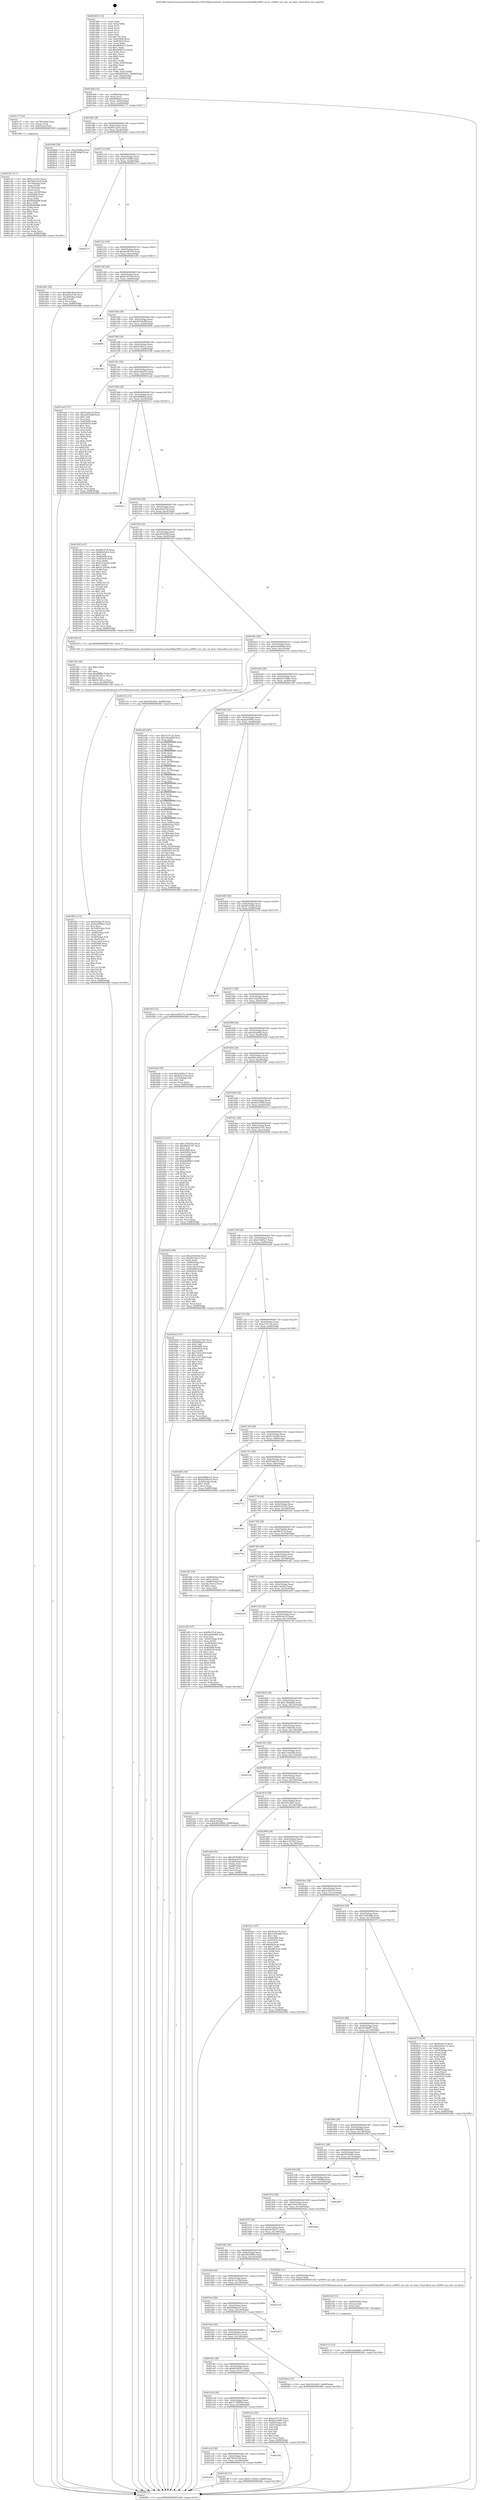 digraph "0x401460" {
  label = "0x401460 (/mnt/c/Users/mathe/Desktop/tcc/POCII/binaries/extr_linuxdriversnetwirelessathath9kar9003_mci.h_ar9003_mci_init_cal_done_Final-ollvm.out::main(0))"
  labelloc = "t"
  node[shape=record]

  Entry [label="",width=0.3,height=0.3,shape=circle,fillcolor=black,style=filled]
  "0x4014d4" [label="{
     0x4014d4 [32]\l
     | [instrs]\l
     &nbsp;&nbsp;0x4014d4 \<+6\>: mov -0x88(%rbp),%eax\l
     &nbsp;&nbsp;0x4014da \<+2\>: mov %eax,%ecx\l
     &nbsp;&nbsp;0x4014dc \<+6\>: sub $0x808dab3c,%ecx\l
     &nbsp;&nbsp;0x4014e2 \<+6\>: mov %eax,-0x9c(%rbp)\l
     &nbsp;&nbsp;0x4014e8 \<+6\>: mov %ecx,-0xa0(%rbp)\l
     &nbsp;&nbsp;0x4014ee \<+6\>: je 0000000000401c77 \<main+0x817\>\l
  }"]
  "0x401c77" [label="{
     0x401c77 [16]\l
     | [instrs]\l
     &nbsp;&nbsp;0x401c77 \<+4\>: mov -0x78(%rbp),%rax\l
     &nbsp;&nbsp;0x401c7b \<+3\>: mov (%rax),%rax\l
     &nbsp;&nbsp;0x401c7e \<+4\>: mov 0x8(%rax),%rdi\l
     &nbsp;&nbsp;0x401c82 \<+5\>: call 0000000000401060 \<atoi@plt\>\l
     | [calls]\l
     &nbsp;&nbsp;0x401060 \{1\} (unknown)\l
  }"]
  "0x4014f4" [label="{
     0x4014f4 [28]\l
     | [instrs]\l
     &nbsp;&nbsp;0x4014f4 \<+5\>: jmp 00000000004014f9 \<main+0x99\>\l
     &nbsp;&nbsp;0x4014f9 \<+6\>: mov -0x9c(%rbp),%eax\l
     &nbsp;&nbsp;0x4014ff \<+5\>: sub $0x855a26cc,%eax\l
     &nbsp;&nbsp;0x401504 \<+6\>: mov %eax,-0xa4(%rbp)\l
     &nbsp;&nbsp;0x40150a \<+6\>: je 00000000004026b6 \<main+0x1256\>\l
  }"]
  Exit [label="",width=0.3,height=0.3,shape=circle,fillcolor=black,style=filled,peripheries=2]
  "0x4026b6" [label="{
     0x4026b6 [18]\l
     | [instrs]\l
     &nbsp;&nbsp;0x4026b6 \<+3\>: mov -0x2c(%rbp),%eax\l
     &nbsp;&nbsp;0x4026b9 \<+4\>: lea -0x28(%rbp),%rsp\l
     &nbsp;&nbsp;0x4026bd \<+1\>: pop %rbx\l
     &nbsp;&nbsp;0x4026be \<+2\>: pop %r12\l
     &nbsp;&nbsp;0x4026c0 \<+2\>: pop %r13\l
     &nbsp;&nbsp;0x4026c2 \<+2\>: pop %r14\l
     &nbsp;&nbsp;0x4026c4 \<+2\>: pop %r15\l
     &nbsp;&nbsp;0x4026c6 \<+1\>: pop %rbp\l
     &nbsp;&nbsp;0x4026c7 \<+1\>: ret\l
  }"]
  "0x401510" [label="{
     0x401510 [28]\l
     | [instrs]\l
     &nbsp;&nbsp;0x401510 \<+5\>: jmp 0000000000401515 \<main+0xb5\>\l
     &nbsp;&nbsp;0x401515 \<+6\>: mov -0x9c(%rbp),%eax\l
     &nbsp;&nbsp;0x40151b \<+5\>: sub $0x871f2df8,%eax\l
     &nbsp;&nbsp;0x401520 \<+6\>: mov %eax,-0xa8(%rbp)\l
     &nbsp;&nbsp;0x401526 \<+6\>: je 0000000000402273 \<main+0xe13\>\l
  }"]
  "0x402115" [label="{
     0x402115 [15]\l
     | [instrs]\l
     &nbsp;&nbsp;0x402115 \<+10\>: movl $0x1da9ab61,-0x88(%rbp)\l
     &nbsp;&nbsp;0x40211f \<+5\>: jmp 00000000004028fe \<main+0x149e\>\l
  }"]
  "0x402273" [label="{
     0x402273\l
  }", style=dashed]
  "0x40152c" [label="{
     0x40152c [28]\l
     | [instrs]\l
     &nbsp;&nbsp;0x40152c \<+5\>: jmp 0000000000401531 \<main+0xd1\>\l
     &nbsp;&nbsp;0x401531 \<+6\>: mov -0x9c(%rbp),%eax\l
     &nbsp;&nbsp;0x401537 \<+5\>: sub $0x8a590a79,%eax\l
     &nbsp;&nbsp;0x40153c \<+6\>: mov %eax,-0xac(%rbp)\l
     &nbsp;&nbsp;0x401542 \<+6\>: je 0000000000401d41 \<main+0x8e1\>\l
  }"]
  "0x402106" [label="{
     0x402106 [15]\l
     | [instrs]\l
     &nbsp;&nbsp;0x402106 \<+4\>: mov -0x60(%rbp),%rax\l
     &nbsp;&nbsp;0x40210a \<+3\>: mov (%rax),%rax\l
     &nbsp;&nbsp;0x40210d \<+3\>: mov %rax,%rdi\l
     &nbsp;&nbsp;0x402110 \<+5\>: call 0000000000401030 \<free@plt\>\l
     | [calls]\l
     &nbsp;&nbsp;0x401030 \{1\} (unknown)\l
  }"]
  "0x401d41" [label="{
     0x401d41 [30]\l
     | [instrs]\l
     &nbsp;&nbsp;0x401d41 \<+5\>: mov $0xd46c44ad,%eax\l
     &nbsp;&nbsp;0x401d46 \<+5\>: mov $0xa28cd7a0,%ecx\l
     &nbsp;&nbsp;0x401d4b \<+3\>: mov -0x34(%rbp),%edx\l
     &nbsp;&nbsp;0x401d4e \<+3\>: cmp $0x0,%edx\l
     &nbsp;&nbsp;0x401d51 \<+3\>: cmove %ecx,%eax\l
     &nbsp;&nbsp;0x401d54 \<+6\>: mov %eax,-0x88(%rbp)\l
     &nbsp;&nbsp;0x401d5a \<+5\>: jmp 00000000004028fe \<main+0x149e\>\l
  }"]
  "0x401548" [label="{
     0x401548 [28]\l
     | [instrs]\l
     &nbsp;&nbsp;0x401548 \<+5\>: jmp 000000000040154d \<main+0xed\>\l
     &nbsp;&nbsp;0x40154d \<+6\>: mov -0x9c(%rbp),%eax\l
     &nbsp;&nbsp;0x401553 \<+5\>: sub $0x8e701559,%eax\l
     &nbsp;&nbsp;0x401558 \<+6\>: mov %eax,-0xb0(%rbp)\l
     &nbsp;&nbsp;0x40155e \<+6\>: je 0000000000402503 \<main+0x10a3\>\l
  }"]
  "0x401f63" [label="{
     0x401f63 [112]\l
     | [instrs]\l
     &nbsp;&nbsp;0x401f63 \<+5\>: mov $0xf5cbba79,%ecx\l
     &nbsp;&nbsp;0x401f68 \<+5\>: mov $0xba95f902,%edx\l
     &nbsp;&nbsp;0x401f6d \<+2\>: xor %esi,%esi\l
     &nbsp;&nbsp;0x401f6f \<+6\>: mov -0x168(%rbp),%edi\l
     &nbsp;&nbsp;0x401f75 \<+3\>: imul %eax,%edi\l
     &nbsp;&nbsp;0x401f78 \<+4\>: mov -0x60(%rbp),%r8\l
     &nbsp;&nbsp;0x401f7c \<+3\>: mov (%r8),%r8\l
     &nbsp;&nbsp;0x401f7f \<+4\>: mov -0x58(%rbp),%r9\l
     &nbsp;&nbsp;0x401f83 \<+3\>: movslq (%r9),%r9\l
     &nbsp;&nbsp;0x401f86 \<+4\>: mov %edi,(%r8,%r9,4)\l
     &nbsp;&nbsp;0x401f8a \<+7\>: mov 0x405068,%eax\l
     &nbsp;&nbsp;0x401f91 \<+7\>: mov 0x405054,%edi\l
     &nbsp;&nbsp;0x401f98 \<+3\>: sub $0x1,%esi\l
     &nbsp;&nbsp;0x401f9b \<+3\>: mov %eax,%r10d\l
     &nbsp;&nbsp;0x401f9e \<+3\>: add %esi,%r10d\l
     &nbsp;&nbsp;0x401fa1 \<+4\>: imul %r10d,%eax\l
     &nbsp;&nbsp;0x401fa5 \<+3\>: and $0x1,%eax\l
     &nbsp;&nbsp;0x401fa8 \<+3\>: cmp $0x0,%eax\l
     &nbsp;&nbsp;0x401fab \<+4\>: sete %r11b\l
     &nbsp;&nbsp;0x401faf \<+3\>: cmp $0xa,%edi\l
     &nbsp;&nbsp;0x401fb2 \<+3\>: setl %bl\l
     &nbsp;&nbsp;0x401fb5 \<+3\>: mov %r11b,%r14b\l
     &nbsp;&nbsp;0x401fb8 \<+3\>: and %bl,%r14b\l
     &nbsp;&nbsp;0x401fbb \<+3\>: xor %bl,%r11b\l
     &nbsp;&nbsp;0x401fbe \<+3\>: or %r11b,%r14b\l
     &nbsp;&nbsp;0x401fc1 \<+4\>: test $0x1,%r14b\l
     &nbsp;&nbsp;0x401fc5 \<+3\>: cmovne %edx,%ecx\l
     &nbsp;&nbsp;0x401fc8 \<+6\>: mov %ecx,-0x88(%rbp)\l
     &nbsp;&nbsp;0x401fce \<+5\>: jmp 00000000004028fe \<main+0x149e\>\l
  }"]
  "0x402503" [label="{
     0x402503\l
  }", style=dashed]
  "0x401564" [label="{
     0x401564 [28]\l
     | [instrs]\l
     &nbsp;&nbsp;0x401564 \<+5\>: jmp 0000000000401569 \<main+0x109\>\l
     &nbsp;&nbsp;0x401569 \<+6\>: mov -0x9c(%rbp),%eax\l
     &nbsp;&nbsp;0x40156f \<+5\>: sub $0x93639c8f,%eax\l
     &nbsp;&nbsp;0x401574 \<+6\>: mov %eax,-0xb4(%rbp)\l
     &nbsp;&nbsp;0x40157a \<+6\>: je 0000000000402869 \<main+0x1409\>\l
  }"]
  "0x401f3b" [label="{
     0x401f3b [40]\l
     | [instrs]\l
     &nbsp;&nbsp;0x401f3b \<+5\>: mov $0x2,%ecx\l
     &nbsp;&nbsp;0x401f40 \<+1\>: cltd\l
     &nbsp;&nbsp;0x401f41 \<+2\>: idiv %ecx\l
     &nbsp;&nbsp;0x401f43 \<+6\>: imul $0xfffffffe,%edx,%ecx\l
     &nbsp;&nbsp;0x401f49 \<+6\>: add $0xf2c561cc,%ecx\l
     &nbsp;&nbsp;0x401f4f \<+3\>: add $0x1,%ecx\l
     &nbsp;&nbsp;0x401f52 \<+6\>: sub $0xf2c561cc,%ecx\l
     &nbsp;&nbsp;0x401f58 \<+6\>: mov %ecx,-0x168(%rbp)\l
     &nbsp;&nbsp;0x401f5e \<+5\>: call 0000000000401160 \<next_i\>\l
     | [calls]\l
     &nbsp;&nbsp;0x401160 \{1\} (/mnt/c/Users/mathe/Desktop/tcc/POCII/binaries/extr_linuxdriversnetwirelessathath9kar9003_mci.h_ar9003_mci_init_cal_done_Final-ollvm.out::next_i)\l
  }"]
  "0x402869" [label="{
     0x402869\l
  }", style=dashed]
  "0x401580" [label="{
     0x401580 [28]\l
     | [instrs]\l
     &nbsp;&nbsp;0x401580 \<+5\>: jmp 0000000000401585 \<main+0x125\>\l
     &nbsp;&nbsp;0x401585 \<+6\>: mov -0x9c(%rbp),%eax\l
     &nbsp;&nbsp;0x40158b \<+5\>: sub $0x9a2f01ac,%eax\l
     &nbsp;&nbsp;0x401590 \<+6\>: mov %eax,-0xb8(%rbp)\l
     &nbsp;&nbsp;0x401596 \<+6\>: je 0000000000402596 \<main+0x1136\>\l
  }"]
  "0x401e0f" [label="{
     0x401e0f [107]\l
     | [instrs]\l
     &nbsp;&nbsp;0x401e0f \<+5\>: mov $0xff4c97cb,%ecx\l
     &nbsp;&nbsp;0x401e14 \<+5\>: mov $0xa4e040d4,%edx\l
     &nbsp;&nbsp;0x401e19 \<+2\>: xor %esi,%esi\l
     &nbsp;&nbsp;0x401e1b \<+4\>: mov -0x60(%rbp),%rdi\l
     &nbsp;&nbsp;0x401e1f \<+3\>: mov %rax,(%rdi)\l
     &nbsp;&nbsp;0x401e22 \<+4\>: mov -0x58(%rbp),%rax\l
     &nbsp;&nbsp;0x401e26 \<+6\>: movl $0x0,(%rax)\l
     &nbsp;&nbsp;0x401e2c \<+8\>: mov 0x405068,%r8d\l
     &nbsp;&nbsp;0x401e34 \<+8\>: mov 0x405054,%r9d\l
     &nbsp;&nbsp;0x401e3c \<+3\>: sub $0x1,%esi\l
     &nbsp;&nbsp;0x401e3f \<+3\>: mov %r8d,%r10d\l
     &nbsp;&nbsp;0x401e42 \<+3\>: add %esi,%r10d\l
     &nbsp;&nbsp;0x401e45 \<+4\>: imul %r10d,%r8d\l
     &nbsp;&nbsp;0x401e49 \<+4\>: and $0x1,%r8d\l
     &nbsp;&nbsp;0x401e4d \<+4\>: cmp $0x0,%r8d\l
     &nbsp;&nbsp;0x401e51 \<+4\>: sete %r11b\l
     &nbsp;&nbsp;0x401e55 \<+4\>: cmp $0xa,%r9d\l
     &nbsp;&nbsp;0x401e59 \<+3\>: setl %bl\l
     &nbsp;&nbsp;0x401e5c \<+3\>: mov %r11b,%r14b\l
     &nbsp;&nbsp;0x401e5f \<+3\>: and %bl,%r14b\l
     &nbsp;&nbsp;0x401e62 \<+3\>: xor %bl,%r11b\l
     &nbsp;&nbsp;0x401e65 \<+3\>: or %r11b,%r14b\l
     &nbsp;&nbsp;0x401e68 \<+4\>: test $0x1,%r14b\l
     &nbsp;&nbsp;0x401e6c \<+3\>: cmovne %edx,%ecx\l
     &nbsp;&nbsp;0x401e6f \<+6\>: mov %ecx,-0x88(%rbp)\l
     &nbsp;&nbsp;0x401e75 \<+5\>: jmp 00000000004028fe \<main+0x149e\>\l
  }"]
  "0x402596" [label="{
     0x402596\l
  }", style=dashed]
  "0x40159c" [label="{
     0x40159c [28]\l
     | [instrs]\l
     &nbsp;&nbsp;0x40159c \<+5\>: jmp 00000000004015a1 \<main+0x141\>\l
     &nbsp;&nbsp;0x4015a1 \<+6\>: mov -0x9c(%rbp),%eax\l
     &nbsp;&nbsp;0x4015a7 \<+5\>: sub $0x9c4a4333,%eax\l
     &nbsp;&nbsp;0x4015ac \<+6\>: mov %eax,-0xbc(%rbp)\l
     &nbsp;&nbsp;0x4015b2 \<+6\>: je 0000000000401ead \<main+0xa4d\>\l
  }"]
  "0x401a50" [label="{
     0x401a50\l
  }", style=dashed]
  "0x401ead" [label="{
     0x401ead [137]\l
     | [instrs]\l
     &nbsp;&nbsp;0x401ead \<+5\>: mov $0xf5cbba79,%eax\l
     &nbsp;&nbsp;0x401eb2 \<+5\>: mov $0xa4033d0f,%ecx\l
     &nbsp;&nbsp;0x401eb7 \<+2\>: mov $0x1,%dl\l
     &nbsp;&nbsp;0x401eb9 \<+2\>: xor %esi,%esi\l
     &nbsp;&nbsp;0x401ebb \<+7\>: mov 0x405068,%edi\l
     &nbsp;&nbsp;0x401ec2 \<+8\>: mov 0x405054,%r8d\l
     &nbsp;&nbsp;0x401eca \<+3\>: sub $0x1,%esi\l
     &nbsp;&nbsp;0x401ecd \<+3\>: mov %edi,%r9d\l
     &nbsp;&nbsp;0x401ed0 \<+3\>: add %esi,%r9d\l
     &nbsp;&nbsp;0x401ed3 \<+4\>: imul %r9d,%edi\l
     &nbsp;&nbsp;0x401ed7 \<+3\>: and $0x1,%edi\l
     &nbsp;&nbsp;0x401eda \<+3\>: cmp $0x0,%edi\l
     &nbsp;&nbsp;0x401edd \<+4\>: sete %r10b\l
     &nbsp;&nbsp;0x401ee1 \<+4\>: cmp $0xa,%r8d\l
     &nbsp;&nbsp;0x401ee5 \<+4\>: setl %r11b\l
     &nbsp;&nbsp;0x401ee9 \<+3\>: mov %r10b,%bl\l
     &nbsp;&nbsp;0x401eec \<+3\>: xor $0xff,%bl\l
     &nbsp;&nbsp;0x401eef \<+3\>: mov %r11b,%r14b\l
     &nbsp;&nbsp;0x401ef2 \<+4\>: xor $0xff,%r14b\l
     &nbsp;&nbsp;0x401ef6 \<+3\>: xor $0x1,%dl\l
     &nbsp;&nbsp;0x401ef9 \<+3\>: mov %bl,%r15b\l
     &nbsp;&nbsp;0x401efc \<+4\>: and $0xff,%r15b\l
     &nbsp;&nbsp;0x401f00 \<+3\>: and %dl,%r10b\l
     &nbsp;&nbsp;0x401f03 \<+3\>: mov %r14b,%r12b\l
     &nbsp;&nbsp;0x401f06 \<+4\>: and $0xff,%r12b\l
     &nbsp;&nbsp;0x401f0a \<+3\>: and %dl,%r11b\l
     &nbsp;&nbsp;0x401f0d \<+3\>: or %r10b,%r15b\l
     &nbsp;&nbsp;0x401f10 \<+3\>: or %r11b,%r12b\l
     &nbsp;&nbsp;0x401f13 \<+3\>: xor %r12b,%r15b\l
     &nbsp;&nbsp;0x401f16 \<+3\>: or %r14b,%bl\l
     &nbsp;&nbsp;0x401f19 \<+3\>: xor $0xff,%bl\l
     &nbsp;&nbsp;0x401f1c \<+3\>: or $0x1,%dl\l
     &nbsp;&nbsp;0x401f1f \<+2\>: and %dl,%bl\l
     &nbsp;&nbsp;0x401f21 \<+3\>: or %bl,%r15b\l
     &nbsp;&nbsp;0x401f24 \<+4\>: test $0x1,%r15b\l
     &nbsp;&nbsp;0x401f28 \<+3\>: cmovne %ecx,%eax\l
     &nbsp;&nbsp;0x401f2b \<+6\>: mov %eax,-0x88(%rbp)\l
     &nbsp;&nbsp;0x401f31 \<+5\>: jmp 00000000004028fe \<main+0x149e\>\l
  }"]
  "0x4015b8" [label="{
     0x4015b8 [28]\l
     | [instrs]\l
     &nbsp;&nbsp;0x4015b8 \<+5\>: jmp 00000000004015bd \<main+0x15d\>\l
     &nbsp;&nbsp;0x4015bd \<+6\>: mov -0x9c(%rbp),%eax\l
     &nbsp;&nbsp;0x4015c3 \<+5\>: sub $0xa09f6fe4,%eax\l
     &nbsp;&nbsp;0x4015c8 \<+6\>: mov %eax,-0xc0(%rbp)\l
     &nbsp;&nbsp;0x4015ce \<+6\>: je 000000000040247c \<main+0x101c\>\l
  }"]
  "0x401cf6" [label="{
     0x401cf6 [15]\l
     | [instrs]\l
     &nbsp;&nbsp;0x401cf6 \<+10\>: movl $0xf211b628,-0x88(%rbp)\l
     &nbsp;&nbsp;0x401d00 \<+5\>: jmp 00000000004028fe \<main+0x149e\>\l
  }"]
  "0x40247c" [label="{
     0x40247c\l
  }", style=dashed]
  "0x4015d4" [label="{
     0x4015d4 [28]\l
     | [instrs]\l
     &nbsp;&nbsp;0x4015d4 \<+5\>: jmp 00000000004015d9 \<main+0x179\>\l
     &nbsp;&nbsp;0x4015d9 \<+6\>: mov -0x9c(%rbp),%eax\l
     &nbsp;&nbsp;0x4015df \<+5\>: sub $0xa28cd7a0,%eax\l
     &nbsp;&nbsp;0x4015e4 \<+6\>: mov %eax,-0xc4(%rbp)\l
     &nbsp;&nbsp;0x4015ea \<+6\>: je 0000000000401d5f \<main+0x8ff\>\l
  }"]
  "0x401a34" [label="{
     0x401a34 [28]\l
     | [instrs]\l
     &nbsp;&nbsp;0x401a34 \<+5\>: jmp 0000000000401a39 \<main+0x5d9\>\l
     &nbsp;&nbsp;0x401a39 \<+6\>: mov -0x9c(%rbp),%eax\l
     &nbsp;&nbsp;0x401a3f \<+5\>: sub $0x7b6255c8,%eax\l
     &nbsp;&nbsp;0x401a44 \<+6\>: mov %eax,-0x164(%rbp)\l
     &nbsp;&nbsp;0x401a4a \<+6\>: je 0000000000401cf6 \<main+0x896\>\l
  }"]
  "0x401d5f" [label="{
     0x401d5f [147]\l
     | [instrs]\l
     &nbsp;&nbsp;0x401d5f \<+5\>: mov $0xff4c97cb,%eax\l
     &nbsp;&nbsp;0x401d64 \<+5\>: mov $0xffe29dc2,%ecx\l
     &nbsp;&nbsp;0x401d69 \<+2\>: mov $0x1,%dl\l
     &nbsp;&nbsp;0x401d6b \<+7\>: mov 0x405068,%esi\l
     &nbsp;&nbsp;0x401d72 \<+7\>: mov 0x405054,%edi\l
     &nbsp;&nbsp;0x401d79 \<+3\>: mov %esi,%r8d\l
     &nbsp;&nbsp;0x401d7c \<+7\>: sub $0xb122b39a,%r8d\l
     &nbsp;&nbsp;0x401d83 \<+4\>: sub $0x1,%r8d\l
     &nbsp;&nbsp;0x401d87 \<+7\>: add $0xb122b39a,%r8d\l
     &nbsp;&nbsp;0x401d8e \<+4\>: imul %r8d,%esi\l
     &nbsp;&nbsp;0x401d92 \<+3\>: and $0x1,%esi\l
     &nbsp;&nbsp;0x401d95 \<+3\>: cmp $0x0,%esi\l
     &nbsp;&nbsp;0x401d98 \<+4\>: sete %r9b\l
     &nbsp;&nbsp;0x401d9c \<+3\>: cmp $0xa,%edi\l
     &nbsp;&nbsp;0x401d9f \<+4\>: setl %r10b\l
     &nbsp;&nbsp;0x401da3 \<+3\>: mov %r9b,%r11b\l
     &nbsp;&nbsp;0x401da6 \<+4\>: xor $0xff,%r11b\l
     &nbsp;&nbsp;0x401daa \<+3\>: mov %r10b,%bl\l
     &nbsp;&nbsp;0x401dad \<+3\>: xor $0xff,%bl\l
     &nbsp;&nbsp;0x401db0 \<+3\>: xor $0x1,%dl\l
     &nbsp;&nbsp;0x401db3 \<+3\>: mov %r11b,%r14b\l
     &nbsp;&nbsp;0x401db6 \<+4\>: and $0xff,%r14b\l
     &nbsp;&nbsp;0x401dba \<+3\>: and %dl,%r9b\l
     &nbsp;&nbsp;0x401dbd \<+3\>: mov %bl,%r15b\l
     &nbsp;&nbsp;0x401dc0 \<+4\>: and $0xff,%r15b\l
     &nbsp;&nbsp;0x401dc4 \<+3\>: and %dl,%r10b\l
     &nbsp;&nbsp;0x401dc7 \<+3\>: or %r9b,%r14b\l
     &nbsp;&nbsp;0x401dca \<+3\>: or %r10b,%r15b\l
     &nbsp;&nbsp;0x401dcd \<+3\>: xor %r15b,%r14b\l
     &nbsp;&nbsp;0x401dd0 \<+3\>: or %bl,%r11b\l
     &nbsp;&nbsp;0x401dd3 \<+4\>: xor $0xff,%r11b\l
     &nbsp;&nbsp;0x401dd7 \<+3\>: or $0x1,%dl\l
     &nbsp;&nbsp;0x401dda \<+3\>: and %dl,%r11b\l
     &nbsp;&nbsp;0x401ddd \<+3\>: or %r11b,%r14b\l
     &nbsp;&nbsp;0x401de0 \<+4\>: test $0x1,%r14b\l
     &nbsp;&nbsp;0x401de4 \<+3\>: cmovne %ecx,%eax\l
     &nbsp;&nbsp;0x401de7 \<+6\>: mov %eax,-0x88(%rbp)\l
     &nbsp;&nbsp;0x401ded \<+5\>: jmp 00000000004028fe \<main+0x149e\>\l
  }"]
  "0x4015f0" [label="{
     0x4015f0 [28]\l
     | [instrs]\l
     &nbsp;&nbsp;0x4015f0 \<+5\>: jmp 00000000004015f5 \<main+0x195\>\l
     &nbsp;&nbsp;0x4015f5 \<+6\>: mov -0x9c(%rbp),%eax\l
     &nbsp;&nbsp;0x4015fb \<+5\>: sub $0xa4033d0f,%eax\l
     &nbsp;&nbsp;0x401600 \<+6\>: mov %eax,-0xc8(%rbp)\l
     &nbsp;&nbsp;0x401606 \<+6\>: je 0000000000401f36 \<main+0xad6\>\l
  }"]
  "0x40239e" [label="{
     0x40239e\l
  }", style=dashed]
  "0x401f36" [label="{
     0x401f36 [5]\l
     | [instrs]\l
     &nbsp;&nbsp;0x401f36 \<+5\>: call 0000000000401160 \<next_i\>\l
     | [calls]\l
     &nbsp;&nbsp;0x401160 \{1\} (/mnt/c/Users/mathe/Desktop/tcc/POCII/binaries/extr_linuxdriversnetwirelessathath9kar9003_mci.h_ar9003_mci_init_cal_done_Final-ollvm.out::next_i)\l
  }"]
  "0x40160c" [label="{
     0x40160c [28]\l
     | [instrs]\l
     &nbsp;&nbsp;0x40160c \<+5\>: jmp 0000000000401611 \<main+0x1b1\>\l
     &nbsp;&nbsp;0x401611 \<+6\>: mov -0x9c(%rbp),%eax\l
     &nbsp;&nbsp;0x401617 \<+5\>: sub $0xa4e040d4,%eax\l
     &nbsp;&nbsp;0x40161c \<+6\>: mov %eax,-0xcc(%rbp)\l
     &nbsp;&nbsp;0x401622 \<+6\>: je 0000000000401e7a \<main+0xa1a\>\l
  }"]
  "0x401c87" [label="{
     0x401c87 [111]\l
     | [instrs]\l
     &nbsp;&nbsp;0x401c87 \<+5\>: mov $0x2c257fe3,%ecx\l
     &nbsp;&nbsp;0x401c8c \<+5\>: mov $0x7b6255c8,%edx\l
     &nbsp;&nbsp;0x401c91 \<+4\>: mov -0x70(%rbp),%rdi\l
     &nbsp;&nbsp;0x401c95 \<+2\>: mov %eax,(%rdi)\l
     &nbsp;&nbsp;0x401c97 \<+4\>: mov -0x70(%rbp),%rdi\l
     &nbsp;&nbsp;0x401c9b \<+2\>: mov (%rdi),%eax\l
     &nbsp;&nbsp;0x401c9d \<+3\>: mov %eax,-0x34(%rbp)\l
     &nbsp;&nbsp;0x401ca0 \<+7\>: mov 0x405068,%eax\l
     &nbsp;&nbsp;0x401ca7 \<+7\>: mov 0x405054,%esi\l
     &nbsp;&nbsp;0x401cae \<+3\>: mov %eax,%r8d\l
     &nbsp;&nbsp;0x401cb1 \<+7\>: sub $0xf9566b88,%r8d\l
     &nbsp;&nbsp;0x401cb8 \<+4\>: sub $0x1,%r8d\l
     &nbsp;&nbsp;0x401cbc \<+7\>: add $0xf9566b88,%r8d\l
     &nbsp;&nbsp;0x401cc3 \<+4\>: imul %r8d,%eax\l
     &nbsp;&nbsp;0x401cc7 \<+3\>: and $0x1,%eax\l
     &nbsp;&nbsp;0x401cca \<+3\>: cmp $0x0,%eax\l
     &nbsp;&nbsp;0x401ccd \<+4\>: sete %r9b\l
     &nbsp;&nbsp;0x401cd1 \<+3\>: cmp $0xa,%esi\l
     &nbsp;&nbsp;0x401cd4 \<+4\>: setl %r10b\l
     &nbsp;&nbsp;0x401cd8 \<+3\>: mov %r9b,%r11b\l
     &nbsp;&nbsp;0x401cdb \<+3\>: and %r10b,%r11b\l
     &nbsp;&nbsp;0x401cde \<+3\>: xor %r10b,%r9b\l
     &nbsp;&nbsp;0x401ce1 \<+3\>: or %r9b,%r11b\l
     &nbsp;&nbsp;0x401ce4 \<+4\>: test $0x1,%r11b\l
     &nbsp;&nbsp;0x401ce8 \<+3\>: cmovne %edx,%ecx\l
     &nbsp;&nbsp;0x401ceb \<+6\>: mov %ecx,-0x88(%rbp)\l
     &nbsp;&nbsp;0x401cf1 \<+5\>: jmp 00000000004028fe \<main+0x149e\>\l
  }"]
  "0x401e7a" [label="{
     0x401e7a [15]\l
     | [instrs]\l
     &nbsp;&nbsp;0x401e7a \<+10\>: movl $0x292c4fa5,-0x88(%rbp)\l
     &nbsp;&nbsp;0x401e84 \<+5\>: jmp 00000000004028fe \<main+0x149e\>\l
  }"]
  "0x401628" [label="{
     0x401628 [28]\l
     | [instrs]\l
     &nbsp;&nbsp;0x401628 \<+5\>: jmp 000000000040162d \<main+0x1cd\>\l
     &nbsp;&nbsp;0x40162d \<+6\>: mov -0x9c(%rbp),%eax\l
     &nbsp;&nbsp;0x401633 \<+5\>: sub $0xb937b881,%eax\l
     &nbsp;&nbsp;0x401638 \<+6\>: mov %eax,-0xd0(%rbp)\l
     &nbsp;&nbsp;0x40163e \<+6\>: je 0000000000401a8f \<main+0x62f\>\l
  }"]
  "0x401460" [label="{
     0x401460 [116]\l
     | [instrs]\l
     &nbsp;&nbsp;0x401460 \<+1\>: push %rbp\l
     &nbsp;&nbsp;0x401461 \<+3\>: mov %rsp,%rbp\l
     &nbsp;&nbsp;0x401464 \<+2\>: push %r15\l
     &nbsp;&nbsp;0x401466 \<+2\>: push %r14\l
     &nbsp;&nbsp;0x401468 \<+2\>: push %r13\l
     &nbsp;&nbsp;0x40146a \<+2\>: push %r12\l
     &nbsp;&nbsp;0x40146c \<+1\>: push %rbx\l
     &nbsp;&nbsp;0x40146d \<+7\>: sub $0x178,%rsp\l
     &nbsp;&nbsp;0x401474 \<+7\>: mov 0x405068,%eax\l
     &nbsp;&nbsp;0x40147b \<+7\>: mov 0x405054,%ecx\l
     &nbsp;&nbsp;0x401482 \<+2\>: mov %eax,%edx\l
     &nbsp;&nbsp;0x401484 \<+6\>: sub $0xaf646212,%edx\l
     &nbsp;&nbsp;0x40148a \<+3\>: sub $0x1,%edx\l
     &nbsp;&nbsp;0x40148d \<+6\>: add $0xaf646212,%edx\l
     &nbsp;&nbsp;0x401493 \<+3\>: imul %edx,%eax\l
     &nbsp;&nbsp;0x401496 \<+3\>: and $0x1,%eax\l
     &nbsp;&nbsp;0x401499 \<+3\>: cmp $0x0,%eax\l
     &nbsp;&nbsp;0x40149c \<+4\>: sete %r8b\l
     &nbsp;&nbsp;0x4014a0 \<+4\>: and $0x1,%r8b\l
     &nbsp;&nbsp;0x4014a4 \<+7\>: mov %r8b,-0x82(%rbp)\l
     &nbsp;&nbsp;0x4014ab \<+3\>: cmp $0xa,%ecx\l
     &nbsp;&nbsp;0x4014ae \<+4\>: setl %r8b\l
     &nbsp;&nbsp;0x4014b2 \<+4\>: and $0x1,%r8b\l
     &nbsp;&nbsp;0x4014b6 \<+7\>: mov %r8b,-0x81(%rbp)\l
     &nbsp;&nbsp;0x4014bd \<+10\>: movl $0x6854f241,-0x88(%rbp)\l
     &nbsp;&nbsp;0x4014c7 \<+6\>: mov %edi,-0x8c(%rbp)\l
     &nbsp;&nbsp;0x4014cd \<+7\>: mov %rsi,-0x98(%rbp)\l
  }"]
  "0x401a8f" [label="{
     0x401a8f [281]\l
     | [instrs]\l
     &nbsp;&nbsp;0x401a8f \<+5\>: mov $0xe51f7c3a,%eax\l
     &nbsp;&nbsp;0x401a94 \<+5\>: mov $0xc82ab0bf,%ecx\l
     &nbsp;&nbsp;0x401a99 \<+3\>: mov %rsp,%rdx\l
     &nbsp;&nbsp;0x401a9c \<+4\>: add $0xfffffffffffffff0,%rdx\l
     &nbsp;&nbsp;0x401aa0 \<+3\>: mov %rdx,%rsp\l
     &nbsp;&nbsp;0x401aa3 \<+4\>: mov %rdx,-0x80(%rbp)\l
     &nbsp;&nbsp;0x401aa7 \<+3\>: mov %rsp,%rdx\l
     &nbsp;&nbsp;0x401aaa \<+4\>: add $0xfffffffffffffff0,%rdx\l
     &nbsp;&nbsp;0x401aae \<+3\>: mov %rdx,%rsp\l
     &nbsp;&nbsp;0x401ab1 \<+3\>: mov %rsp,%rsi\l
     &nbsp;&nbsp;0x401ab4 \<+4\>: add $0xfffffffffffffff0,%rsi\l
     &nbsp;&nbsp;0x401ab8 \<+3\>: mov %rsi,%rsp\l
     &nbsp;&nbsp;0x401abb \<+4\>: mov %rsi,-0x78(%rbp)\l
     &nbsp;&nbsp;0x401abf \<+3\>: mov %rsp,%rsi\l
     &nbsp;&nbsp;0x401ac2 \<+4\>: add $0xfffffffffffffff0,%rsi\l
     &nbsp;&nbsp;0x401ac6 \<+3\>: mov %rsi,%rsp\l
     &nbsp;&nbsp;0x401ac9 \<+4\>: mov %rsi,-0x70(%rbp)\l
     &nbsp;&nbsp;0x401acd \<+3\>: mov %rsp,%rsi\l
     &nbsp;&nbsp;0x401ad0 \<+4\>: add $0xfffffffffffffff0,%rsi\l
     &nbsp;&nbsp;0x401ad4 \<+3\>: mov %rsi,%rsp\l
     &nbsp;&nbsp;0x401ad7 \<+4\>: mov %rsi,-0x68(%rbp)\l
     &nbsp;&nbsp;0x401adb \<+3\>: mov %rsp,%rsi\l
     &nbsp;&nbsp;0x401ade \<+4\>: add $0xfffffffffffffff0,%rsi\l
     &nbsp;&nbsp;0x401ae2 \<+3\>: mov %rsi,%rsp\l
     &nbsp;&nbsp;0x401ae5 \<+4\>: mov %rsi,-0x60(%rbp)\l
     &nbsp;&nbsp;0x401ae9 \<+3\>: mov %rsp,%rsi\l
     &nbsp;&nbsp;0x401aec \<+4\>: add $0xfffffffffffffff0,%rsi\l
     &nbsp;&nbsp;0x401af0 \<+3\>: mov %rsi,%rsp\l
     &nbsp;&nbsp;0x401af3 \<+4\>: mov %rsi,-0x58(%rbp)\l
     &nbsp;&nbsp;0x401af7 \<+3\>: mov %rsp,%rsi\l
     &nbsp;&nbsp;0x401afa \<+4\>: add $0xfffffffffffffff0,%rsi\l
     &nbsp;&nbsp;0x401afe \<+3\>: mov %rsi,%rsp\l
     &nbsp;&nbsp;0x401b01 \<+4\>: mov %rsi,-0x50(%rbp)\l
     &nbsp;&nbsp;0x401b05 \<+3\>: mov %rsp,%rsi\l
     &nbsp;&nbsp;0x401b08 \<+4\>: add $0xfffffffffffffff0,%rsi\l
     &nbsp;&nbsp;0x401b0c \<+3\>: mov %rsi,%rsp\l
     &nbsp;&nbsp;0x401b0f \<+4\>: mov %rsi,-0x48(%rbp)\l
     &nbsp;&nbsp;0x401b13 \<+3\>: mov %rsp,%rsi\l
     &nbsp;&nbsp;0x401b16 \<+4\>: add $0xfffffffffffffff0,%rsi\l
     &nbsp;&nbsp;0x401b1a \<+3\>: mov %rsi,%rsp\l
     &nbsp;&nbsp;0x401b1d \<+4\>: mov %rsi,-0x40(%rbp)\l
     &nbsp;&nbsp;0x401b21 \<+4\>: mov -0x80(%rbp),%rsi\l
     &nbsp;&nbsp;0x401b25 \<+6\>: movl $0x0,(%rsi)\l
     &nbsp;&nbsp;0x401b2b \<+6\>: mov -0x8c(%rbp),%edi\l
     &nbsp;&nbsp;0x401b31 \<+2\>: mov %edi,(%rdx)\l
     &nbsp;&nbsp;0x401b33 \<+4\>: mov -0x78(%rbp),%rsi\l
     &nbsp;&nbsp;0x401b37 \<+7\>: mov -0x98(%rbp),%r8\l
     &nbsp;&nbsp;0x401b3e \<+3\>: mov %r8,(%rsi)\l
     &nbsp;&nbsp;0x401b41 \<+3\>: cmpl $0x2,(%rdx)\l
     &nbsp;&nbsp;0x401b44 \<+4\>: setne %r9b\l
     &nbsp;&nbsp;0x401b48 \<+4\>: and $0x1,%r9b\l
     &nbsp;&nbsp;0x401b4c \<+4\>: mov %r9b,-0x35(%rbp)\l
     &nbsp;&nbsp;0x401b50 \<+8\>: mov 0x405068,%r10d\l
     &nbsp;&nbsp;0x401b58 \<+8\>: mov 0x405054,%r11d\l
     &nbsp;&nbsp;0x401b60 \<+3\>: mov %r10d,%ebx\l
     &nbsp;&nbsp;0x401b63 \<+6\>: sub $0xe492c350,%ebx\l
     &nbsp;&nbsp;0x401b69 \<+3\>: sub $0x1,%ebx\l
     &nbsp;&nbsp;0x401b6c \<+6\>: add $0xe492c350,%ebx\l
     &nbsp;&nbsp;0x401b72 \<+4\>: imul %ebx,%r10d\l
     &nbsp;&nbsp;0x401b76 \<+4\>: and $0x1,%r10d\l
     &nbsp;&nbsp;0x401b7a \<+4\>: cmp $0x0,%r10d\l
     &nbsp;&nbsp;0x401b7e \<+4\>: sete %r9b\l
     &nbsp;&nbsp;0x401b82 \<+4\>: cmp $0xa,%r11d\l
     &nbsp;&nbsp;0x401b86 \<+4\>: setl %r14b\l
     &nbsp;&nbsp;0x401b8a \<+3\>: mov %r9b,%r15b\l
     &nbsp;&nbsp;0x401b8d \<+3\>: and %r14b,%r15b\l
     &nbsp;&nbsp;0x401b90 \<+3\>: xor %r14b,%r9b\l
     &nbsp;&nbsp;0x401b93 \<+3\>: or %r9b,%r15b\l
     &nbsp;&nbsp;0x401b96 \<+4\>: test $0x1,%r15b\l
     &nbsp;&nbsp;0x401b9a \<+3\>: cmovne %ecx,%eax\l
     &nbsp;&nbsp;0x401b9d \<+6\>: mov %eax,-0x88(%rbp)\l
     &nbsp;&nbsp;0x401ba3 \<+5\>: jmp 00000000004028fe \<main+0x149e\>\l
  }"]
  "0x401644" [label="{
     0x401644 [28]\l
     | [instrs]\l
     &nbsp;&nbsp;0x401644 \<+5\>: jmp 0000000000401649 \<main+0x1e9\>\l
     &nbsp;&nbsp;0x401649 \<+6\>: mov -0x9c(%rbp),%eax\l
     &nbsp;&nbsp;0x40164f \<+5\>: sub $0xba95f902,%eax\l
     &nbsp;&nbsp;0x401654 \<+6\>: mov %eax,-0xd4(%rbp)\l
     &nbsp;&nbsp;0x40165a \<+6\>: je 0000000000401fd3 \<main+0xb73\>\l
  }"]
  "0x4028fe" [label="{
     0x4028fe [5]\l
     | [instrs]\l
     &nbsp;&nbsp;0x4028fe \<+5\>: jmp 00000000004014d4 \<main+0x74\>\l
  }"]
  "0x401fd3" [label="{
     0x401fd3 [15]\l
     | [instrs]\l
     &nbsp;&nbsp;0x401fd3 \<+10\>: movl $0x2e965270,-0x88(%rbp)\l
     &nbsp;&nbsp;0x401fdd \<+5\>: jmp 00000000004028fe \<main+0x149e\>\l
  }"]
  "0x401660" [label="{
     0x401660 [28]\l
     | [instrs]\l
     &nbsp;&nbsp;0x401660 \<+5\>: jmp 0000000000401665 \<main+0x205\>\l
     &nbsp;&nbsp;0x401665 \<+6\>: mov -0x9c(%rbp),%eax\l
     &nbsp;&nbsp;0x40166b \<+5\>: sub $0xbf3338b6,%eax\l
     &nbsp;&nbsp;0x401670 \<+6\>: mov %eax,-0xd8(%rbp)\l
     &nbsp;&nbsp;0x401676 \<+6\>: je 0000000000402578 \<main+0x1118\>\l
  }"]
  "0x401a18" [label="{
     0x401a18 [28]\l
     | [instrs]\l
     &nbsp;&nbsp;0x401a18 \<+5\>: jmp 0000000000401a1d \<main+0x5bd\>\l
     &nbsp;&nbsp;0x401a1d \<+6\>: mov -0x9c(%rbp),%eax\l
     &nbsp;&nbsp;0x401a23 \<+5\>: sub $0x72788058,%eax\l
     &nbsp;&nbsp;0x401a28 \<+6\>: mov %eax,-0x160(%rbp)\l
     &nbsp;&nbsp;0x401a2e \<+6\>: je 000000000040239e \<main+0xf3e\>\l
  }"]
  "0x402578" [label="{
     0x402578\l
  }", style=dashed]
  "0x40167c" [label="{
     0x40167c [28]\l
     | [instrs]\l
     &nbsp;&nbsp;0x40167c \<+5\>: jmp 0000000000401681 \<main+0x221\>\l
     &nbsp;&nbsp;0x401681 \<+6\>: mov -0x9c(%rbp),%eax\l
     &nbsp;&nbsp;0x401687 \<+5\>: sub $0xc25b459a,%eax\l
     &nbsp;&nbsp;0x40168c \<+6\>: mov %eax,-0xdc(%rbp)\l
     &nbsp;&nbsp;0x401692 \<+6\>: je 00000000004028e9 \<main+0x1489\>\l
  }"]
  "0x401a5a" [label="{
     0x401a5a [53]\l
     | [instrs]\l
     &nbsp;&nbsp;0x401a5a \<+5\>: mov $0xe51f7c3a,%eax\l
     &nbsp;&nbsp;0x401a5f \<+5\>: mov $0xb937b881,%ecx\l
     &nbsp;&nbsp;0x401a64 \<+6\>: mov -0x82(%rbp),%dl\l
     &nbsp;&nbsp;0x401a6a \<+7\>: mov -0x81(%rbp),%sil\l
     &nbsp;&nbsp;0x401a71 \<+3\>: mov %dl,%dil\l
     &nbsp;&nbsp;0x401a74 \<+3\>: and %sil,%dil\l
     &nbsp;&nbsp;0x401a77 \<+3\>: xor %sil,%dl\l
     &nbsp;&nbsp;0x401a7a \<+3\>: or %dl,%dil\l
     &nbsp;&nbsp;0x401a7d \<+4\>: test $0x1,%dil\l
     &nbsp;&nbsp;0x401a81 \<+3\>: cmovne %ecx,%eax\l
     &nbsp;&nbsp;0x401a84 \<+6\>: mov %eax,-0x88(%rbp)\l
     &nbsp;&nbsp;0x401a8a \<+5\>: jmp 00000000004028fe \<main+0x149e\>\l
  }"]
  "0x4028e9" [label="{
     0x4028e9\l
  }", style=dashed]
  "0x401698" [label="{
     0x401698 [28]\l
     | [instrs]\l
     &nbsp;&nbsp;0x401698 \<+5\>: jmp 000000000040169d \<main+0x23d\>\l
     &nbsp;&nbsp;0x40169d \<+6\>: mov -0x9c(%rbp),%eax\l
     &nbsp;&nbsp;0x4016a3 \<+5\>: sub $0xc82ab0bf,%eax\l
     &nbsp;&nbsp;0x4016a8 \<+6\>: mov %eax,-0xe0(%rbp)\l
     &nbsp;&nbsp;0x4016ae \<+6\>: je 0000000000401ba8 \<main+0x748\>\l
  }"]
  "0x4019fc" [label="{
     0x4019fc [28]\l
     | [instrs]\l
     &nbsp;&nbsp;0x4019fc \<+5\>: jmp 0000000000401a01 \<main+0x5a1\>\l
     &nbsp;&nbsp;0x401a01 \<+6\>: mov -0x9c(%rbp),%eax\l
     &nbsp;&nbsp;0x401a07 \<+5\>: sub $0x6854f241,%eax\l
     &nbsp;&nbsp;0x401a0c \<+6\>: mov %eax,-0x15c(%rbp)\l
     &nbsp;&nbsp;0x401a12 \<+6\>: je 0000000000401a5a \<main+0x5fa\>\l
  }"]
  "0x401ba8" [label="{
     0x401ba8 [30]\l
     | [instrs]\l
     &nbsp;&nbsp;0x401ba8 \<+5\>: mov $0xe1fd01a7,%eax\l
     &nbsp;&nbsp;0x401bad \<+5\>: mov $0xf62e5524,%ecx\l
     &nbsp;&nbsp;0x401bb2 \<+3\>: mov -0x35(%rbp),%dl\l
     &nbsp;&nbsp;0x401bb5 \<+3\>: test $0x1,%dl\l
     &nbsp;&nbsp;0x401bb8 \<+3\>: cmovne %ecx,%eax\l
     &nbsp;&nbsp;0x401bbb \<+6\>: mov %eax,-0x88(%rbp)\l
     &nbsp;&nbsp;0x401bc1 \<+5\>: jmp 00000000004028fe \<main+0x149e\>\l
  }"]
  "0x4016b4" [label="{
     0x4016b4 [28]\l
     | [instrs]\l
     &nbsp;&nbsp;0x4016b4 \<+5\>: jmp 00000000004016b9 \<main+0x259\>\l
     &nbsp;&nbsp;0x4016b9 \<+6\>: mov -0x9c(%rbp),%eax\l
     &nbsp;&nbsp;0x4016bf \<+5\>: sub $0xd46c44ad,%eax\l
     &nbsp;&nbsp;0x4016c4 \<+6\>: mov %eax,-0xe4(%rbp)\l
     &nbsp;&nbsp;0x4016ca \<+6\>: je 0000000000402587 \<main+0x1127\>\l
  }"]
  "0x4020eb" [label="{
     0x4020eb [15]\l
     | [instrs]\l
     &nbsp;&nbsp;0x4020eb \<+10\>: movl $0x292c4fa5,-0x88(%rbp)\l
     &nbsp;&nbsp;0x4020f5 \<+5\>: jmp 00000000004028fe \<main+0x149e\>\l
  }"]
  "0x402587" [label="{
     0x402587\l
  }", style=dashed]
  "0x4016d0" [label="{
     0x4016d0 [28]\l
     | [instrs]\l
     &nbsp;&nbsp;0x4016d0 \<+5\>: jmp 00000000004016d5 \<main+0x275\>\l
     &nbsp;&nbsp;0x4016d5 \<+6\>: mov -0x9c(%rbp),%eax\l
     &nbsp;&nbsp;0x4016db \<+5\>: sub $0xd61d5f69,%eax\l
     &nbsp;&nbsp;0x4016e0 \<+6\>: mov %eax,-0xe8(%rbp)\l
     &nbsp;&nbsp;0x4016e6 \<+6\>: je 00000000004025c3 \<main+0x1163\>\l
  }"]
  "0x4019e0" [label="{
     0x4019e0 [28]\l
     | [instrs]\l
     &nbsp;&nbsp;0x4019e0 \<+5\>: jmp 00000000004019e5 \<main+0x585\>\l
     &nbsp;&nbsp;0x4019e5 \<+6\>: mov -0x9c(%rbp),%eax\l
     &nbsp;&nbsp;0x4019eb \<+5\>: sub $0x629431c3,%eax\l
     &nbsp;&nbsp;0x4019f0 \<+6\>: mov %eax,-0x158(%rbp)\l
     &nbsp;&nbsp;0x4019f6 \<+6\>: je 00000000004020eb \<main+0xc8b\>\l
  }"]
  "0x4025c3" [label="{
     0x4025c3 [147]\l
     | [instrs]\l
     &nbsp;&nbsp;0x4025c3 \<+5\>: mov $0xc25b459a,%eax\l
     &nbsp;&nbsp;0x4025c8 \<+5\>: mov $0xd6e61191,%ecx\l
     &nbsp;&nbsp;0x4025cd \<+2\>: mov $0x1,%dl\l
     &nbsp;&nbsp;0x4025cf \<+7\>: mov 0x405068,%esi\l
     &nbsp;&nbsp;0x4025d6 \<+7\>: mov 0x405054,%edi\l
     &nbsp;&nbsp;0x4025dd \<+3\>: mov %esi,%r8d\l
     &nbsp;&nbsp;0x4025e0 \<+7\>: sub $0xbd4f88b3,%r8d\l
     &nbsp;&nbsp;0x4025e7 \<+4\>: sub $0x1,%r8d\l
     &nbsp;&nbsp;0x4025eb \<+7\>: add $0xbd4f88b3,%r8d\l
     &nbsp;&nbsp;0x4025f2 \<+4\>: imul %r8d,%esi\l
     &nbsp;&nbsp;0x4025f6 \<+3\>: and $0x1,%esi\l
     &nbsp;&nbsp;0x4025f9 \<+3\>: cmp $0x0,%esi\l
     &nbsp;&nbsp;0x4025fc \<+4\>: sete %r9b\l
     &nbsp;&nbsp;0x402600 \<+3\>: cmp $0xa,%edi\l
     &nbsp;&nbsp;0x402603 \<+4\>: setl %r10b\l
     &nbsp;&nbsp;0x402607 \<+3\>: mov %r9b,%r11b\l
     &nbsp;&nbsp;0x40260a \<+4\>: xor $0xff,%r11b\l
     &nbsp;&nbsp;0x40260e \<+3\>: mov %r10b,%bl\l
     &nbsp;&nbsp;0x402611 \<+3\>: xor $0xff,%bl\l
     &nbsp;&nbsp;0x402614 \<+3\>: xor $0x0,%dl\l
     &nbsp;&nbsp;0x402617 \<+3\>: mov %r11b,%r14b\l
     &nbsp;&nbsp;0x40261a \<+4\>: and $0x0,%r14b\l
     &nbsp;&nbsp;0x40261e \<+3\>: and %dl,%r9b\l
     &nbsp;&nbsp;0x402621 \<+3\>: mov %bl,%r15b\l
     &nbsp;&nbsp;0x402624 \<+4\>: and $0x0,%r15b\l
     &nbsp;&nbsp;0x402628 \<+3\>: and %dl,%r10b\l
     &nbsp;&nbsp;0x40262b \<+3\>: or %r9b,%r14b\l
     &nbsp;&nbsp;0x40262e \<+3\>: or %r10b,%r15b\l
     &nbsp;&nbsp;0x402631 \<+3\>: xor %r15b,%r14b\l
     &nbsp;&nbsp;0x402634 \<+3\>: or %bl,%r11b\l
     &nbsp;&nbsp;0x402637 \<+4\>: xor $0xff,%r11b\l
     &nbsp;&nbsp;0x40263b \<+3\>: or $0x0,%dl\l
     &nbsp;&nbsp;0x40263e \<+3\>: and %dl,%r11b\l
     &nbsp;&nbsp;0x402641 \<+3\>: or %r11b,%r14b\l
     &nbsp;&nbsp;0x402644 \<+4\>: test $0x1,%r14b\l
     &nbsp;&nbsp;0x402648 \<+3\>: cmovne %ecx,%eax\l
     &nbsp;&nbsp;0x40264b \<+6\>: mov %eax,-0x88(%rbp)\l
     &nbsp;&nbsp;0x402651 \<+5\>: jmp 00000000004028fe \<main+0x149e\>\l
  }"]
  "0x4016ec" [label="{
     0x4016ec [28]\l
     | [instrs]\l
     &nbsp;&nbsp;0x4016ec \<+5\>: jmp 00000000004016f1 \<main+0x291\>\l
     &nbsp;&nbsp;0x4016f1 \<+6\>: mov -0x9c(%rbp),%eax\l
     &nbsp;&nbsp;0x4016f7 \<+5\>: sub $0xd6e61191,%eax\l
     &nbsp;&nbsp;0x4016fc \<+6\>: mov %eax,-0xec(%rbp)\l
     &nbsp;&nbsp;0x401702 \<+6\>: je 0000000000402656 \<main+0x11f6\>\l
  }"]
  "0x401d23" [label="{
     0x401d23\l
  }", style=dashed]
  "0x402656" [label="{
     0x402656 [96]\l
     | [instrs]\l
     &nbsp;&nbsp;0x402656 \<+5\>: mov $0xc25b459a,%eax\l
     &nbsp;&nbsp;0x40265b \<+5\>: mov $0x855a26cc,%ecx\l
     &nbsp;&nbsp;0x402660 \<+2\>: xor %edx,%edx\l
     &nbsp;&nbsp;0x402662 \<+4\>: mov -0x80(%rbp),%rsi\l
     &nbsp;&nbsp;0x402666 \<+2\>: mov (%rsi),%edi\l
     &nbsp;&nbsp;0x402668 \<+3\>: mov %edi,-0x2c(%rbp)\l
     &nbsp;&nbsp;0x40266b \<+7\>: mov 0x405068,%edi\l
     &nbsp;&nbsp;0x402672 \<+8\>: mov 0x405054,%r8d\l
     &nbsp;&nbsp;0x40267a \<+3\>: sub $0x1,%edx\l
     &nbsp;&nbsp;0x40267d \<+3\>: mov %edi,%r9d\l
     &nbsp;&nbsp;0x402680 \<+3\>: add %edx,%r9d\l
     &nbsp;&nbsp;0x402683 \<+4\>: imul %r9d,%edi\l
     &nbsp;&nbsp;0x402687 \<+3\>: and $0x1,%edi\l
     &nbsp;&nbsp;0x40268a \<+3\>: cmp $0x0,%edi\l
     &nbsp;&nbsp;0x40268d \<+4\>: sete %r10b\l
     &nbsp;&nbsp;0x402691 \<+4\>: cmp $0xa,%r8d\l
     &nbsp;&nbsp;0x402695 \<+4\>: setl %r11b\l
     &nbsp;&nbsp;0x402699 \<+3\>: mov %r10b,%bl\l
     &nbsp;&nbsp;0x40269c \<+3\>: and %r11b,%bl\l
     &nbsp;&nbsp;0x40269f \<+3\>: xor %r11b,%r10b\l
     &nbsp;&nbsp;0x4026a2 \<+3\>: or %r10b,%bl\l
     &nbsp;&nbsp;0x4026a5 \<+3\>: test $0x1,%bl\l
     &nbsp;&nbsp;0x4026a8 \<+3\>: cmovne %ecx,%eax\l
     &nbsp;&nbsp;0x4026ab \<+6\>: mov %eax,-0x88(%rbp)\l
     &nbsp;&nbsp;0x4026b1 \<+5\>: jmp 00000000004028fe \<main+0x149e\>\l
  }"]
  "0x401708" [label="{
     0x401708 [28]\l
     | [instrs]\l
     &nbsp;&nbsp;0x401708 \<+5\>: jmp 000000000040170d \<main+0x2ad\>\l
     &nbsp;&nbsp;0x40170d \<+6\>: mov -0x9c(%rbp),%eax\l
     &nbsp;&nbsp;0x401713 \<+5\>: sub $0xe1fd01a7,%eax\l
     &nbsp;&nbsp;0x401718 \<+6\>: mov %eax,-0xf0(%rbp)\l
     &nbsp;&nbsp;0x40171e \<+6\>: je 0000000000401be4 \<main+0x784\>\l
  }"]
  "0x4019c4" [label="{
     0x4019c4 [28]\l
     | [instrs]\l
     &nbsp;&nbsp;0x4019c4 \<+5\>: jmp 00000000004019c9 \<main+0x569\>\l
     &nbsp;&nbsp;0x4019c9 \<+6\>: mov -0x9c(%rbp),%eax\l
     &nbsp;&nbsp;0x4019cf \<+5\>: sub $0x608bb2e5,%eax\l
     &nbsp;&nbsp;0x4019d4 \<+6\>: mov %eax,-0x154(%rbp)\l
     &nbsp;&nbsp;0x4019da \<+6\>: je 0000000000401d23 \<main+0x8c3\>\l
  }"]
  "0x401be4" [label="{
     0x401be4 [147]\l
     | [instrs]\l
     &nbsp;&nbsp;0x401be4 \<+5\>: mov $0x2c257fe3,%eax\l
     &nbsp;&nbsp;0x401be9 \<+5\>: mov $0x808dab3c,%ecx\l
     &nbsp;&nbsp;0x401bee \<+2\>: mov $0x1,%dl\l
     &nbsp;&nbsp;0x401bf0 \<+7\>: mov 0x405068,%esi\l
     &nbsp;&nbsp;0x401bf7 \<+7\>: mov 0x405054,%edi\l
     &nbsp;&nbsp;0x401bfe \<+3\>: mov %esi,%r8d\l
     &nbsp;&nbsp;0x401c01 \<+7\>: add $0x716512b9,%r8d\l
     &nbsp;&nbsp;0x401c08 \<+4\>: sub $0x1,%r8d\l
     &nbsp;&nbsp;0x401c0c \<+7\>: sub $0x716512b9,%r8d\l
     &nbsp;&nbsp;0x401c13 \<+4\>: imul %r8d,%esi\l
     &nbsp;&nbsp;0x401c17 \<+3\>: and $0x1,%esi\l
     &nbsp;&nbsp;0x401c1a \<+3\>: cmp $0x0,%esi\l
     &nbsp;&nbsp;0x401c1d \<+4\>: sete %r9b\l
     &nbsp;&nbsp;0x401c21 \<+3\>: cmp $0xa,%edi\l
     &nbsp;&nbsp;0x401c24 \<+4\>: setl %r10b\l
     &nbsp;&nbsp;0x401c28 \<+3\>: mov %r9b,%r11b\l
     &nbsp;&nbsp;0x401c2b \<+4\>: xor $0xff,%r11b\l
     &nbsp;&nbsp;0x401c2f \<+3\>: mov %r10b,%bl\l
     &nbsp;&nbsp;0x401c32 \<+3\>: xor $0xff,%bl\l
     &nbsp;&nbsp;0x401c35 \<+3\>: xor $0x1,%dl\l
     &nbsp;&nbsp;0x401c38 \<+3\>: mov %r11b,%r14b\l
     &nbsp;&nbsp;0x401c3b \<+4\>: and $0xff,%r14b\l
     &nbsp;&nbsp;0x401c3f \<+3\>: and %dl,%r9b\l
     &nbsp;&nbsp;0x401c42 \<+3\>: mov %bl,%r15b\l
     &nbsp;&nbsp;0x401c45 \<+4\>: and $0xff,%r15b\l
     &nbsp;&nbsp;0x401c49 \<+3\>: and %dl,%r10b\l
     &nbsp;&nbsp;0x401c4c \<+3\>: or %r9b,%r14b\l
     &nbsp;&nbsp;0x401c4f \<+3\>: or %r10b,%r15b\l
     &nbsp;&nbsp;0x401c52 \<+3\>: xor %r15b,%r14b\l
     &nbsp;&nbsp;0x401c55 \<+3\>: or %bl,%r11b\l
     &nbsp;&nbsp;0x401c58 \<+4\>: xor $0xff,%r11b\l
     &nbsp;&nbsp;0x401c5c \<+3\>: or $0x1,%dl\l
     &nbsp;&nbsp;0x401c5f \<+3\>: and %dl,%r11b\l
     &nbsp;&nbsp;0x401c62 \<+3\>: or %r11b,%r14b\l
     &nbsp;&nbsp;0x401c65 \<+4\>: test $0x1,%r14b\l
     &nbsp;&nbsp;0x401c69 \<+3\>: cmovne %ecx,%eax\l
     &nbsp;&nbsp;0x401c6c \<+6\>: mov %eax,-0x88(%rbp)\l
     &nbsp;&nbsp;0x401c72 \<+5\>: jmp 00000000004028fe \<main+0x149e\>\l
  }"]
  "0x401724" [label="{
     0x401724 [28]\l
     | [instrs]\l
     &nbsp;&nbsp;0x401724 \<+5\>: jmp 0000000000401729 \<main+0x2c9\>\l
     &nbsp;&nbsp;0x401729 \<+6\>: mov -0x9c(%rbp),%eax\l
     &nbsp;&nbsp;0x40172f \<+5\>: sub $0xe51f7c3a,%eax\l
     &nbsp;&nbsp;0x401734 \<+6\>: mov %eax,-0xf4(%rbp)\l
     &nbsp;&nbsp;0x40173a \<+6\>: je 00000000004026c8 \<main+0x1268\>\l
  }"]
  "0x402218" [label="{
     0x402218\l
  }", style=dashed]
  "0x4026c8" [label="{
     0x4026c8\l
  }", style=dashed]
  "0x401740" [label="{
     0x401740 [28]\l
     | [instrs]\l
     &nbsp;&nbsp;0x401740 \<+5\>: jmp 0000000000401745 \<main+0x2e5\>\l
     &nbsp;&nbsp;0x401745 \<+6\>: mov -0x9c(%rbp),%eax\l
     &nbsp;&nbsp;0x40174b \<+5\>: sub $0xf211b628,%eax\l
     &nbsp;&nbsp;0x401750 \<+6\>: mov %eax,-0xf8(%rbp)\l
     &nbsp;&nbsp;0x401756 \<+6\>: je 0000000000401d05 \<main+0x8a5\>\l
  }"]
  "0x4019a8" [label="{
     0x4019a8 [28]\l
     | [instrs]\l
     &nbsp;&nbsp;0x4019a8 \<+5\>: jmp 00000000004019ad \<main+0x54d\>\l
     &nbsp;&nbsp;0x4019ad \<+6\>: mov -0x9c(%rbp),%eax\l
     &nbsp;&nbsp;0x4019b3 \<+5\>: sub $0x5b7ca79d,%eax\l
     &nbsp;&nbsp;0x4019b8 \<+6\>: mov %eax,-0x150(%rbp)\l
     &nbsp;&nbsp;0x4019be \<+6\>: je 0000000000402218 \<main+0xdb8\>\l
  }"]
  "0x401d05" [label="{
     0x401d05 [30]\l
     | [instrs]\l
     &nbsp;&nbsp;0x401d05 \<+5\>: mov $0x608bb2e5,%eax\l
     &nbsp;&nbsp;0x401d0a \<+5\>: mov $0x8a590a79,%ecx\l
     &nbsp;&nbsp;0x401d0f \<+3\>: mov -0x34(%rbp),%edx\l
     &nbsp;&nbsp;0x401d12 \<+3\>: cmp $0x1,%edx\l
     &nbsp;&nbsp;0x401d15 \<+3\>: cmovl %ecx,%eax\l
     &nbsp;&nbsp;0x401d18 \<+6\>: mov %eax,-0x88(%rbp)\l
     &nbsp;&nbsp;0x401d1e \<+5\>: jmp 00000000004028fe \<main+0x149e\>\l
  }"]
  "0x40175c" [label="{
     0x40175c [28]\l
     | [instrs]\l
     &nbsp;&nbsp;0x40175c \<+5\>: jmp 0000000000401761 \<main+0x301\>\l
     &nbsp;&nbsp;0x401761 \<+6\>: mov -0x9c(%rbp),%eax\l
     &nbsp;&nbsp;0x401767 \<+5\>: sub $0xf5cbba79,%eax\l
     &nbsp;&nbsp;0x40176c \<+6\>: mov %eax,-0xfc(%rbp)\l
     &nbsp;&nbsp;0x401772 \<+6\>: je 000000000040277a \<main+0x131a\>\l
  }"]
  "0x4020fa" [label="{
     0x4020fa [12]\l
     | [instrs]\l
     &nbsp;&nbsp;0x4020fa \<+4\>: mov -0x60(%rbp),%rax\l
     &nbsp;&nbsp;0x4020fe \<+3\>: mov (%rax),%rdi\l
     &nbsp;&nbsp;0x402101 \<+5\>: call 0000000000401450 \<ar9003_mci_init_cal_done\>\l
     | [calls]\l
     &nbsp;&nbsp;0x401450 \{1\} (/mnt/c/Users/mathe/Desktop/tcc/POCII/binaries/extr_linuxdriversnetwirelessathath9kar9003_mci.h_ar9003_mci_init_cal_done_Final-ollvm.out::ar9003_mci_init_cal_done)\l
  }"]
  "0x40277a" [label="{
     0x40277a\l
  }", style=dashed]
  "0x401778" [label="{
     0x401778 [28]\l
     | [instrs]\l
     &nbsp;&nbsp;0x401778 \<+5\>: jmp 000000000040177d \<main+0x31d\>\l
     &nbsp;&nbsp;0x40177d \<+6\>: mov -0x9c(%rbp),%eax\l
     &nbsp;&nbsp;0x401783 \<+5\>: sub $0xf62e5524,%eax\l
     &nbsp;&nbsp;0x401788 \<+6\>: mov %eax,-0x100(%rbp)\l
     &nbsp;&nbsp;0x40178e \<+6\>: je 0000000000401bc6 \<main+0x766\>\l
  }"]
  "0x40198c" [label="{
     0x40198c [28]\l
     | [instrs]\l
     &nbsp;&nbsp;0x40198c \<+5\>: jmp 0000000000401991 \<main+0x531\>\l
     &nbsp;&nbsp;0x401991 \<+6\>: mov -0x9c(%rbp),%eax\l
     &nbsp;&nbsp;0x401997 \<+5\>: sub $0x58350403,%eax\l
     &nbsp;&nbsp;0x40199c \<+6\>: mov %eax,-0x14c(%rbp)\l
     &nbsp;&nbsp;0x4019a2 \<+6\>: je 00000000004020fa \<main+0xc9a\>\l
  }"]
  "0x401bc6" [label="{
     0x401bc6\l
  }", style=dashed]
  "0x401794" [label="{
     0x401794 [28]\l
     | [instrs]\l
     &nbsp;&nbsp;0x401794 \<+5\>: jmp 0000000000401799 \<main+0x339\>\l
     &nbsp;&nbsp;0x401799 \<+6\>: mov -0x9c(%rbp),%eax\l
     &nbsp;&nbsp;0x40179f \<+5\>: sub $0xff4c97cb,%eax\l
     &nbsp;&nbsp;0x4017a4 \<+6\>: mov %eax,-0x104(%rbp)\l
     &nbsp;&nbsp;0x4017aa \<+6\>: je 000000000040273d \<main+0x12dd\>\l
  }"]
  "0x40217a" [label="{
     0x40217a\l
  }", style=dashed]
  "0x40273d" [label="{
     0x40273d\l
  }", style=dashed]
  "0x4017b0" [label="{
     0x4017b0 [28]\l
     | [instrs]\l
     &nbsp;&nbsp;0x4017b0 \<+5\>: jmp 00000000004017b5 \<main+0x355\>\l
     &nbsp;&nbsp;0x4017b5 \<+6\>: mov -0x9c(%rbp),%eax\l
     &nbsp;&nbsp;0x4017bb \<+5\>: sub $0xffe29dc2,%eax\l
     &nbsp;&nbsp;0x4017c0 \<+6\>: mov %eax,-0x108(%rbp)\l
     &nbsp;&nbsp;0x4017c6 \<+6\>: je 0000000000401df2 \<main+0x992\>\l
  }"]
  "0x401970" [label="{
     0x401970 [28]\l
     | [instrs]\l
     &nbsp;&nbsp;0x401970 \<+5\>: jmp 0000000000401975 \<main+0x515\>\l
     &nbsp;&nbsp;0x401975 \<+6\>: mov -0x9c(%rbp),%eax\l
     &nbsp;&nbsp;0x40197b \<+5\>: sub $0x5619bc57,%eax\l
     &nbsp;&nbsp;0x401980 \<+6\>: mov %eax,-0x148(%rbp)\l
     &nbsp;&nbsp;0x401986 \<+6\>: je 000000000040217a \<main+0xd1a\>\l
  }"]
  "0x401df2" [label="{
     0x401df2 [29]\l
     | [instrs]\l
     &nbsp;&nbsp;0x401df2 \<+4\>: mov -0x68(%rbp),%rax\l
     &nbsp;&nbsp;0x401df6 \<+6\>: movl $0x1,(%rax)\l
     &nbsp;&nbsp;0x401dfc \<+4\>: mov -0x68(%rbp),%rax\l
     &nbsp;&nbsp;0x401e00 \<+3\>: movslq (%rax),%rax\l
     &nbsp;&nbsp;0x401e03 \<+4\>: shl $0x2,%rax\l
     &nbsp;&nbsp;0x401e07 \<+3\>: mov %rax,%rdi\l
     &nbsp;&nbsp;0x401e0a \<+5\>: call 0000000000401050 \<malloc@plt\>\l
     | [calls]\l
     &nbsp;&nbsp;0x401050 \{1\} (unknown)\l
  }"]
  "0x4017cc" [label="{
     0x4017cc [28]\l
     | [instrs]\l
     &nbsp;&nbsp;0x4017cc \<+5\>: jmp 00000000004017d1 \<main+0x371\>\l
     &nbsp;&nbsp;0x4017d1 \<+6\>: mov -0x9c(%rbp),%eax\l
     &nbsp;&nbsp;0x4017d7 \<+5\>: sub $0x12afe62,%eax\l
     &nbsp;&nbsp;0x4017dc \<+6\>: mov %eax,-0x10c(%rbp)\l
     &nbsp;&nbsp;0x4017e2 \<+6\>: je 0000000000402209 \<main+0xda9\>\l
  }"]
  "0x4024ad" [label="{
     0x4024ad\l
  }", style=dashed]
  "0x402209" [label="{
     0x402209\l
  }", style=dashed]
  "0x4017e8" [label="{
     0x4017e8 [28]\l
     | [instrs]\l
     &nbsp;&nbsp;0x4017e8 \<+5\>: jmp 00000000004017ed \<main+0x38d\>\l
     &nbsp;&nbsp;0x4017ed \<+6\>: mov -0x9c(%rbp),%eax\l
     &nbsp;&nbsp;0x4017f3 \<+5\>: sub $0xfb34a76,%eax\l
     &nbsp;&nbsp;0x4017f8 \<+6\>: mov %eax,-0x110(%rbp)\l
     &nbsp;&nbsp;0x4017fe \<+6\>: je 00000000004027dd \<main+0x137d\>\l
  }"]
  "0x401954" [label="{
     0x401954 [28]\l
     | [instrs]\l
     &nbsp;&nbsp;0x401954 \<+5\>: jmp 0000000000401959 \<main+0x4f9\>\l
     &nbsp;&nbsp;0x401959 \<+6\>: mov -0x9c(%rbp),%eax\l
     &nbsp;&nbsp;0x40195f \<+5\>: sub $0x51fef136,%eax\l
     &nbsp;&nbsp;0x401964 \<+6\>: mov %eax,-0x144(%rbp)\l
     &nbsp;&nbsp;0x40196a \<+6\>: je 00000000004024ad \<main+0x104d\>\l
  }"]
  "0x4027dd" [label="{
     0x4027dd\l
  }", style=dashed]
  "0x401804" [label="{
     0x401804 [28]\l
     | [instrs]\l
     &nbsp;&nbsp;0x401804 \<+5\>: jmp 0000000000401809 \<main+0x3a9\>\l
     &nbsp;&nbsp;0x401809 \<+6\>: mov -0x9c(%rbp),%eax\l
     &nbsp;&nbsp;0x40180f \<+5\>: sub $0x128dbbd6,%eax\l
     &nbsp;&nbsp;0x401814 \<+6\>: mov %eax,-0x114(%rbp)\l
     &nbsp;&nbsp;0x40181a \<+6\>: je 00000000004022ed \<main+0xe8d\>\l
  }"]
  "0x402807" [label="{
     0x402807\l
  }", style=dashed]
  "0x4022ed" [label="{
     0x4022ed\l
  }", style=dashed]
  "0x401820" [label="{
     0x401820 [28]\l
     | [instrs]\l
     &nbsp;&nbsp;0x401820 \<+5\>: jmp 0000000000401825 \<main+0x3c5\>\l
     &nbsp;&nbsp;0x401825 \<+6\>: mov -0x9c(%rbp),%eax\l
     &nbsp;&nbsp;0x40182b \<+5\>: sub $0x1c4bb165,%eax\l
     &nbsp;&nbsp;0x401830 \<+6\>: mov %eax,-0x118(%rbp)\l
     &nbsp;&nbsp;0x401836 \<+6\>: je 000000000040248b \<main+0x102b\>\l
  }"]
  "0x401938" [label="{
     0x401938 [28]\l
     | [instrs]\l
     &nbsp;&nbsp;0x401938 \<+5\>: jmp 000000000040193d \<main+0x4dd\>\l
     &nbsp;&nbsp;0x40193d \<+6\>: mov -0x9c(%rbp),%eax\l
     &nbsp;&nbsp;0x401943 \<+5\>: sub $0x51500d0d,%eax\l
     &nbsp;&nbsp;0x401948 \<+6\>: mov %eax,-0x140(%rbp)\l
     &nbsp;&nbsp;0x40194e \<+6\>: je 0000000000402807 \<main+0x13a7\>\l
  }"]
  "0x40248b" [label="{
     0x40248b\l
  }", style=dashed]
  "0x40183c" [label="{
     0x40183c [28]\l
     | [instrs]\l
     &nbsp;&nbsp;0x40183c \<+5\>: jmp 0000000000401841 \<main+0x3e1\>\l
     &nbsp;&nbsp;0x401841 \<+6\>: mov -0x9c(%rbp),%eax\l
     &nbsp;&nbsp;0x401847 \<+5\>: sub $0x1c9a4389,%eax\l
     &nbsp;&nbsp;0x40184c \<+6\>: mov %eax,-0x11c(%rbp)\l
     &nbsp;&nbsp;0x401852 \<+6\>: je 0000000000402124 \<main+0xcc4\>\l
  }"]
  "0x4028bf" [label="{
     0x4028bf\l
  }", style=dashed]
  "0x402124" [label="{
     0x402124\l
  }", style=dashed]
  "0x401858" [label="{
     0x401858 [28]\l
     | [instrs]\l
     &nbsp;&nbsp;0x401858 \<+5\>: jmp 000000000040185d \<main+0x3fd\>\l
     &nbsp;&nbsp;0x40185d \<+6\>: mov -0x9c(%rbp),%eax\l
     &nbsp;&nbsp;0x401863 \<+5\>: sub $0x1da9ab61,%eax\l
     &nbsp;&nbsp;0x401868 \<+6\>: mov %eax,-0x120(%rbp)\l
     &nbsp;&nbsp;0x40186e \<+6\>: je 00000000004025aa \<main+0x114a\>\l
  }"]
  "0x40191c" [label="{
     0x40191c [28]\l
     | [instrs]\l
     &nbsp;&nbsp;0x40191c \<+5\>: jmp 0000000000401921 \<main+0x4c1\>\l
     &nbsp;&nbsp;0x401921 \<+6\>: mov -0x9c(%rbp),%eax\l
     &nbsp;&nbsp;0x401927 \<+5\>: sub $0x4f25b4d1,%eax\l
     &nbsp;&nbsp;0x40192c \<+6\>: mov %eax,-0x13c(%rbp)\l
     &nbsp;&nbsp;0x401932 \<+6\>: je 00000000004028bf \<main+0x145f\>\l
  }"]
  "0x4025aa" [label="{
     0x4025aa [25]\l
     | [instrs]\l
     &nbsp;&nbsp;0x4025aa \<+4\>: mov -0x80(%rbp),%rax\l
     &nbsp;&nbsp;0x4025ae \<+6\>: movl $0x0,(%rax)\l
     &nbsp;&nbsp;0x4025b4 \<+10\>: movl $0xd61d5f69,-0x88(%rbp)\l
     &nbsp;&nbsp;0x4025be \<+5\>: jmp 00000000004028fe \<main+0x149e\>\l
  }"]
  "0x401874" [label="{
     0x401874 [28]\l
     | [instrs]\l
     &nbsp;&nbsp;0x401874 \<+5\>: jmp 0000000000401879 \<main+0x419\>\l
     &nbsp;&nbsp;0x401879 \<+6\>: mov -0x9c(%rbp),%eax\l
     &nbsp;&nbsp;0x40187f \<+5\>: sub $0x292c4fa5,%eax\l
     &nbsp;&nbsp;0x401884 \<+6\>: mov %eax,-0x124(%rbp)\l
     &nbsp;&nbsp;0x40188a \<+6\>: je 0000000000401e89 \<main+0xa29\>\l
  }"]
  "0x40230b" [label="{
     0x40230b\l
  }", style=dashed]
  "0x401e89" [label="{
     0x401e89 [36]\l
     | [instrs]\l
     &nbsp;&nbsp;0x401e89 \<+5\>: mov $0x58350403,%eax\l
     &nbsp;&nbsp;0x401e8e \<+5\>: mov $0x9c4a4333,%ecx\l
     &nbsp;&nbsp;0x401e93 \<+4\>: mov -0x58(%rbp),%rdx\l
     &nbsp;&nbsp;0x401e97 \<+2\>: mov (%rdx),%esi\l
     &nbsp;&nbsp;0x401e99 \<+4\>: mov -0x68(%rbp),%rdx\l
     &nbsp;&nbsp;0x401e9d \<+2\>: cmp (%rdx),%esi\l
     &nbsp;&nbsp;0x401e9f \<+3\>: cmovl %ecx,%eax\l
     &nbsp;&nbsp;0x401ea2 \<+6\>: mov %eax,-0x88(%rbp)\l
     &nbsp;&nbsp;0x401ea8 \<+5\>: jmp 00000000004028fe \<main+0x149e\>\l
  }"]
  "0x401890" [label="{
     0x401890 [28]\l
     | [instrs]\l
     &nbsp;&nbsp;0x401890 \<+5\>: jmp 0000000000401895 \<main+0x435\>\l
     &nbsp;&nbsp;0x401895 \<+6\>: mov -0x9c(%rbp),%eax\l
     &nbsp;&nbsp;0x40189b \<+5\>: sub $0x2c257fe3,%eax\l
     &nbsp;&nbsp;0x4018a0 \<+6\>: mov %eax,-0x128(%rbp)\l
     &nbsp;&nbsp;0x4018a6 \<+6\>: je 000000000040270d \<main+0x12ad\>\l
  }"]
  "0x401900" [label="{
     0x401900 [28]\l
     | [instrs]\l
     &nbsp;&nbsp;0x401900 \<+5\>: jmp 0000000000401905 \<main+0x4a5\>\l
     &nbsp;&nbsp;0x401905 \<+6\>: mov -0x9c(%rbp),%eax\l
     &nbsp;&nbsp;0x40190b \<+5\>: sub $0x43960f4b,%eax\l
     &nbsp;&nbsp;0x401910 \<+6\>: mov %eax,-0x138(%rbp)\l
     &nbsp;&nbsp;0x401916 \<+6\>: je 000000000040230b \<main+0xeab\>\l
  }"]
  "0x40270d" [label="{
     0x40270d\l
  }", style=dashed]
  "0x4018ac" [label="{
     0x4018ac [28]\l
     | [instrs]\l
     &nbsp;&nbsp;0x4018ac \<+5\>: jmp 00000000004018b1 \<main+0x451\>\l
     &nbsp;&nbsp;0x4018b1 \<+6\>: mov -0x9c(%rbp),%eax\l
     &nbsp;&nbsp;0x4018b7 \<+5\>: sub $0x2e965270,%eax\l
     &nbsp;&nbsp;0x4018bc \<+6\>: mov %eax,-0x12c(%rbp)\l
     &nbsp;&nbsp;0x4018c2 \<+6\>: je 0000000000401fe2 \<main+0xb82\>\l
  }"]
  "0x402844" [label="{
     0x402844\l
  }", style=dashed]
  "0x401fe2" [label="{
     0x401fe2 [147]\l
     | [instrs]\l
     &nbsp;&nbsp;0x401fe2 \<+5\>: mov $0xfb34a76,%eax\l
     &nbsp;&nbsp;0x401fe7 \<+5\>: mov $0x3189c9d6,%ecx\l
     &nbsp;&nbsp;0x401fec \<+2\>: mov $0x1,%dl\l
     &nbsp;&nbsp;0x401fee \<+7\>: mov 0x405068,%esi\l
     &nbsp;&nbsp;0x401ff5 \<+7\>: mov 0x405054,%edi\l
     &nbsp;&nbsp;0x401ffc \<+3\>: mov %esi,%r8d\l
     &nbsp;&nbsp;0x401fff \<+7\>: add $0x6863eae,%r8d\l
     &nbsp;&nbsp;0x402006 \<+4\>: sub $0x1,%r8d\l
     &nbsp;&nbsp;0x40200a \<+7\>: sub $0x6863eae,%r8d\l
     &nbsp;&nbsp;0x402011 \<+4\>: imul %r8d,%esi\l
     &nbsp;&nbsp;0x402015 \<+3\>: and $0x1,%esi\l
     &nbsp;&nbsp;0x402018 \<+3\>: cmp $0x0,%esi\l
     &nbsp;&nbsp;0x40201b \<+4\>: sete %r9b\l
     &nbsp;&nbsp;0x40201f \<+3\>: cmp $0xa,%edi\l
     &nbsp;&nbsp;0x402022 \<+4\>: setl %r10b\l
     &nbsp;&nbsp;0x402026 \<+3\>: mov %r9b,%r11b\l
     &nbsp;&nbsp;0x402029 \<+4\>: xor $0xff,%r11b\l
     &nbsp;&nbsp;0x40202d \<+3\>: mov %r10b,%bl\l
     &nbsp;&nbsp;0x402030 \<+3\>: xor $0xff,%bl\l
     &nbsp;&nbsp;0x402033 \<+3\>: xor $0x1,%dl\l
     &nbsp;&nbsp;0x402036 \<+3\>: mov %r11b,%r14b\l
     &nbsp;&nbsp;0x402039 \<+4\>: and $0xff,%r14b\l
     &nbsp;&nbsp;0x40203d \<+3\>: and %dl,%r9b\l
     &nbsp;&nbsp;0x402040 \<+3\>: mov %bl,%r15b\l
     &nbsp;&nbsp;0x402043 \<+4\>: and $0xff,%r15b\l
     &nbsp;&nbsp;0x402047 \<+3\>: and %dl,%r10b\l
     &nbsp;&nbsp;0x40204a \<+3\>: or %r9b,%r14b\l
     &nbsp;&nbsp;0x40204d \<+3\>: or %r10b,%r15b\l
     &nbsp;&nbsp;0x402050 \<+3\>: xor %r15b,%r14b\l
     &nbsp;&nbsp;0x402053 \<+3\>: or %bl,%r11b\l
     &nbsp;&nbsp;0x402056 \<+4\>: xor $0xff,%r11b\l
     &nbsp;&nbsp;0x40205a \<+3\>: or $0x1,%dl\l
     &nbsp;&nbsp;0x40205d \<+3\>: and %dl,%r11b\l
     &nbsp;&nbsp;0x402060 \<+3\>: or %r11b,%r14b\l
     &nbsp;&nbsp;0x402063 \<+4\>: test $0x1,%r14b\l
     &nbsp;&nbsp;0x402067 \<+3\>: cmovne %ecx,%eax\l
     &nbsp;&nbsp;0x40206a \<+6\>: mov %eax,-0x88(%rbp)\l
     &nbsp;&nbsp;0x402070 \<+5\>: jmp 00000000004028fe \<main+0x149e\>\l
  }"]
  "0x4018c8" [label="{
     0x4018c8 [28]\l
     | [instrs]\l
     &nbsp;&nbsp;0x4018c8 \<+5\>: jmp 00000000004018cd \<main+0x46d\>\l
     &nbsp;&nbsp;0x4018cd \<+6\>: mov -0x9c(%rbp),%eax\l
     &nbsp;&nbsp;0x4018d3 \<+5\>: sub $0x3189c9d6,%eax\l
     &nbsp;&nbsp;0x4018d8 \<+6\>: mov %eax,-0x130(%rbp)\l
     &nbsp;&nbsp;0x4018de \<+6\>: je 0000000000402075 \<main+0xc15\>\l
  }"]
  "0x4018e4" [label="{
     0x4018e4 [28]\l
     | [instrs]\l
     &nbsp;&nbsp;0x4018e4 \<+5\>: jmp 00000000004018e9 \<main+0x489\>\l
     &nbsp;&nbsp;0x4018e9 \<+6\>: mov -0x9c(%rbp),%eax\l
     &nbsp;&nbsp;0x4018ef \<+5\>: sub $0x3d10b0f7,%eax\l
     &nbsp;&nbsp;0x4018f4 \<+6\>: mov %eax,-0x134(%rbp)\l
     &nbsp;&nbsp;0x4018fa \<+6\>: je 0000000000402844 \<main+0x13e4\>\l
  }"]
  "0x402075" [label="{
     0x402075 [118]\l
     | [instrs]\l
     &nbsp;&nbsp;0x402075 \<+5\>: mov $0xfb34a76,%eax\l
     &nbsp;&nbsp;0x40207a \<+5\>: mov $0x629431c3,%ecx\l
     &nbsp;&nbsp;0x40207f \<+2\>: xor %edx,%edx\l
     &nbsp;&nbsp;0x402081 \<+4\>: mov -0x58(%rbp),%rsi\l
     &nbsp;&nbsp;0x402085 \<+2\>: mov (%rsi),%edi\l
     &nbsp;&nbsp;0x402087 \<+3\>: mov %edx,%r8d\l
     &nbsp;&nbsp;0x40208a \<+3\>: sub %edi,%r8d\l
     &nbsp;&nbsp;0x40208d \<+2\>: mov %edx,%edi\l
     &nbsp;&nbsp;0x40208f \<+3\>: sub $0x1,%edi\l
     &nbsp;&nbsp;0x402092 \<+3\>: add %edi,%r8d\l
     &nbsp;&nbsp;0x402095 \<+2\>: mov %edx,%edi\l
     &nbsp;&nbsp;0x402097 \<+3\>: sub %r8d,%edi\l
     &nbsp;&nbsp;0x40209a \<+4\>: mov -0x58(%rbp),%rsi\l
     &nbsp;&nbsp;0x40209e \<+2\>: mov %edi,(%rsi)\l
     &nbsp;&nbsp;0x4020a0 \<+7\>: mov 0x405068,%edi\l
     &nbsp;&nbsp;0x4020a7 \<+8\>: mov 0x405054,%r8d\l
     &nbsp;&nbsp;0x4020af \<+3\>: sub $0x1,%edx\l
     &nbsp;&nbsp;0x4020b2 \<+3\>: mov %edi,%r9d\l
     &nbsp;&nbsp;0x4020b5 \<+3\>: add %edx,%r9d\l
     &nbsp;&nbsp;0x4020b8 \<+4\>: imul %r9d,%edi\l
     &nbsp;&nbsp;0x4020bc \<+3\>: and $0x1,%edi\l
     &nbsp;&nbsp;0x4020bf \<+3\>: cmp $0x0,%edi\l
     &nbsp;&nbsp;0x4020c2 \<+4\>: sete %r10b\l
     &nbsp;&nbsp;0x4020c6 \<+4\>: cmp $0xa,%r8d\l
     &nbsp;&nbsp;0x4020ca \<+4\>: setl %r11b\l
     &nbsp;&nbsp;0x4020ce \<+3\>: mov %r10b,%bl\l
     &nbsp;&nbsp;0x4020d1 \<+3\>: and %r11b,%bl\l
     &nbsp;&nbsp;0x4020d4 \<+3\>: xor %r11b,%r10b\l
     &nbsp;&nbsp;0x4020d7 \<+3\>: or %r10b,%bl\l
     &nbsp;&nbsp;0x4020da \<+3\>: test $0x1,%bl\l
     &nbsp;&nbsp;0x4020dd \<+3\>: cmovne %ecx,%eax\l
     &nbsp;&nbsp;0x4020e0 \<+6\>: mov %eax,-0x88(%rbp)\l
     &nbsp;&nbsp;0x4020e6 \<+5\>: jmp 00000000004028fe \<main+0x149e\>\l
  }"]
  Entry -> "0x401460" [label=" 1"]
  "0x4014d4" -> "0x401c77" [label=" 1"]
  "0x4014d4" -> "0x4014f4" [label=" 23"]
  "0x4026b6" -> Exit [label=" 1"]
  "0x4014f4" -> "0x4026b6" [label=" 1"]
  "0x4014f4" -> "0x401510" [label=" 22"]
  "0x402656" -> "0x4028fe" [label=" 1"]
  "0x401510" -> "0x402273" [label=" 0"]
  "0x401510" -> "0x40152c" [label=" 22"]
  "0x4025c3" -> "0x4028fe" [label=" 1"]
  "0x40152c" -> "0x401d41" [label=" 1"]
  "0x40152c" -> "0x401548" [label=" 21"]
  "0x4025aa" -> "0x4028fe" [label=" 1"]
  "0x401548" -> "0x402503" [label=" 0"]
  "0x401548" -> "0x401564" [label=" 21"]
  "0x402115" -> "0x4028fe" [label=" 1"]
  "0x401564" -> "0x402869" [label=" 0"]
  "0x401564" -> "0x401580" [label=" 21"]
  "0x402106" -> "0x402115" [label=" 1"]
  "0x401580" -> "0x402596" [label=" 0"]
  "0x401580" -> "0x40159c" [label=" 21"]
  "0x4020fa" -> "0x402106" [label=" 1"]
  "0x40159c" -> "0x401ead" [label=" 1"]
  "0x40159c" -> "0x4015b8" [label=" 20"]
  "0x4020eb" -> "0x4028fe" [label=" 1"]
  "0x4015b8" -> "0x40247c" [label=" 0"]
  "0x4015b8" -> "0x4015d4" [label=" 20"]
  "0x402075" -> "0x4028fe" [label=" 1"]
  "0x4015d4" -> "0x401d5f" [label=" 1"]
  "0x4015d4" -> "0x4015f0" [label=" 19"]
  "0x401fd3" -> "0x4028fe" [label=" 1"]
  "0x4015f0" -> "0x401f36" [label=" 1"]
  "0x4015f0" -> "0x40160c" [label=" 18"]
  "0x401f63" -> "0x4028fe" [label=" 1"]
  "0x40160c" -> "0x401e7a" [label=" 1"]
  "0x40160c" -> "0x401628" [label=" 17"]
  "0x401f36" -> "0x401f3b" [label=" 1"]
  "0x401628" -> "0x401a8f" [label=" 1"]
  "0x401628" -> "0x401644" [label=" 16"]
  "0x401e89" -> "0x4028fe" [label=" 2"]
  "0x401644" -> "0x401fd3" [label=" 1"]
  "0x401644" -> "0x401660" [label=" 15"]
  "0x401e7a" -> "0x4028fe" [label=" 1"]
  "0x401660" -> "0x402578" [label=" 0"]
  "0x401660" -> "0x40167c" [label=" 15"]
  "0x401e0f" -> "0x4028fe" [label=" 1"]
  "0x40167c" -> "0x4028e9" [label=" 0"]
  "0x40167c" -> "0x401698" [label=" 15"]
  "0x401df2" -> "0x401e0f" [label=" 1"]
  "0x401698" -> "0x401ba8" [label=" 1"]
  "0x401698" -> "0x4016b4" [label=" 14"]
  "0x401d41" -> "0x4028fe" [label=" 1"]
  "0x4016b4" -> "0x402587" [label=" 0"]
  "0x4016b4" -> "0x4016d0" [label=" 14"]
  "0x401d05" -> "0x4028fe" [label=" 1"]
  "0x4016d0" -> "0x4025c3" [label=" 1"]
  "0x4016d0" -> "0x4016ec" [label=" 13"]
  "0x401a34" -> "0x401a50" [label=" 0"]
  "0x4016ec" -> "0x402656" [label=" 1"]
  "0x4016ec" -> "0x401708" [label=" 12"]
  "0x401a34" -> "0x401cf6" [label=" 1"]
  "0x401708" -> "0x401be4" [label=" 1"]
  "0x401708" -> "0x401724" [label=" 11"]
  "0x401a18" -> "0x401a34" [label=" 1"]
  "0x401724" -> "0x4026c8" [label=" 0"]
  "0x401724" -> "0x401740" [label=" 11"]
  "0x401a18" -> "0x40239e" [label=" 0"]
  "0x401740" -> "0x401d05" [label=" 1"]
  "0x401740" -> "0x40175c" [label=" 10"]
  "0x401c87" -> "0x4028fe" [label=" 1"]
  "0x40175c" -> "0x40277a" [label=" 0"]
  "0x40175c" -> "0x401778" [label=" 10"]
  "0x401c77" -> "0x401c87" [label=" 1"]
  "0x401778" -> "0x401bc6" [label=" 0"]
  "0x401778" -> "0x401794" [label=" 10"]
  "0x401ba8" -> "0x4028fe" [label=" 1"]
  "0x401794" -> "0x40273d" [label=" 0"]
  "0x401794" -> "0x4017b0" [label=" 10"]
  "0x401a8f" -> "0x4028fe" [label=" 1"]
  "0x4017b0" -> "0x401df2" [label=" 1"]
  "0x4017b0" -> "0x4017cc" [label=" 9"]
  "0x4028fe" -> "0x4014d4" [label=" 23"]
  "0x4017cc" -> "0x402209" [label=" 0"]
  "0x4017cc" -> "0x4017e8" [label=" 9"]
  "0x401460" -> "0x4014d4" [label=" 1"]
  "0x4017e8" -> "0x4027dd" [label=" 0"]
  "0x4017e8" -> "0x401804" [label=" 9"]
  "0x4019fc" -> "0x401a18" [label=" 1"]
  "0x401804" -> "0x4022ed" [label=" 0"]
  "0x401804" -> "0x401820" [label=" 9"]
  "0x4019fc" -> "0x401a5a" [label=" 1"]
  "0x401820" -> "0x40248b" [label=" 0"]
  "0x401820" -> "0x40183c" [label=" 9"]
  "0x4019e0" -> "0x4019fc" [label=" 2"]
  "0x40183c" -> "0x402124" [label=" 0"]
  "0x40183c" -> "0x401858" [label=" 9"]
  "0x4019e0" -> "0x4020eb" [label=" 1"]
  "0x401858" -> "0x4025aa" [label=" 1"]
  "0x401858" -> "0x401874" [label=" 8"]
  "0x4019c4" -> "0x4019e0" [label=" 3"]
  "0x401874" -> "0x401e89" [label=" 2"]
  "0x401874" -> "0x401890" [label=" 6"]
  "0x4019c4" -> "0x401d23" [label=" 0"]
  "0x401890" -> "0x40270d" [label=" 0"]
  "0x401890" -> "0x4018ac" [label=" 6"]
  "0x4019a8" -> "0x4019c4" [label=" 3"]
  "0x4018ac" -> "0x401fe2" [label=" 1"]
  "0x4018ac" -> "0x4018c8" [label=" 5"]
  "0x4019a8" -> "0x402218" [label=" 0"]
  "0x4018c8" -> "0x402075" [label=" 1"]
  "0x4018c8" -> "0x4018e4" [label=" 4"]
  "0x401f3b" -> "0x401f63" [label=" 1"]
  "0x4018e4" -> "0x402844" [label=" 0"]
  "0x4018e4" -> "0x401900" [label=" 4"]
  "0x401fe2" -> "0x4028fe" [label=" 1"]
  "0x401900" -> "0x40230b" [label=" 0"]
  "0x401900" -> "0x40191c" [label=" 4"]
  "0x401cf6" -> "0x4028fe" [label=" 1"]
  "0x40191c" -> "0x4028bf" [label=" 0"]
  "0x40191c" -> "0x401938" [label=" 4"]
  "0x401d5f" -> "0x4028fe" [label=" 1"]
  "0x401938" -> "0x402807" [label=" 0"]
  "0x401938" -> "0x401954" [label=" 4"]
  "0x401a5a" -> "0x4028fe" [label=" 1"]
  "0x401954" -> "0x4024ad" [label=" 0"]
  "0x401954" -> "0x401970" [label=" 4"]
  "0x401ead" -> "0x4028fe" [label=" 1"]
  "0x401970" -> "0x40217a" [label=" 0"]
  "0x401970" -> "0x40198c" [label=" 4"]
  "0x401be4" -> "0x4028fe" [label=" 1"]
  "0x40198c" -> "0x4020fa" [label=" 1"]
  "0x40198c" -> "0x4019a8" [label=" 3"]
}
